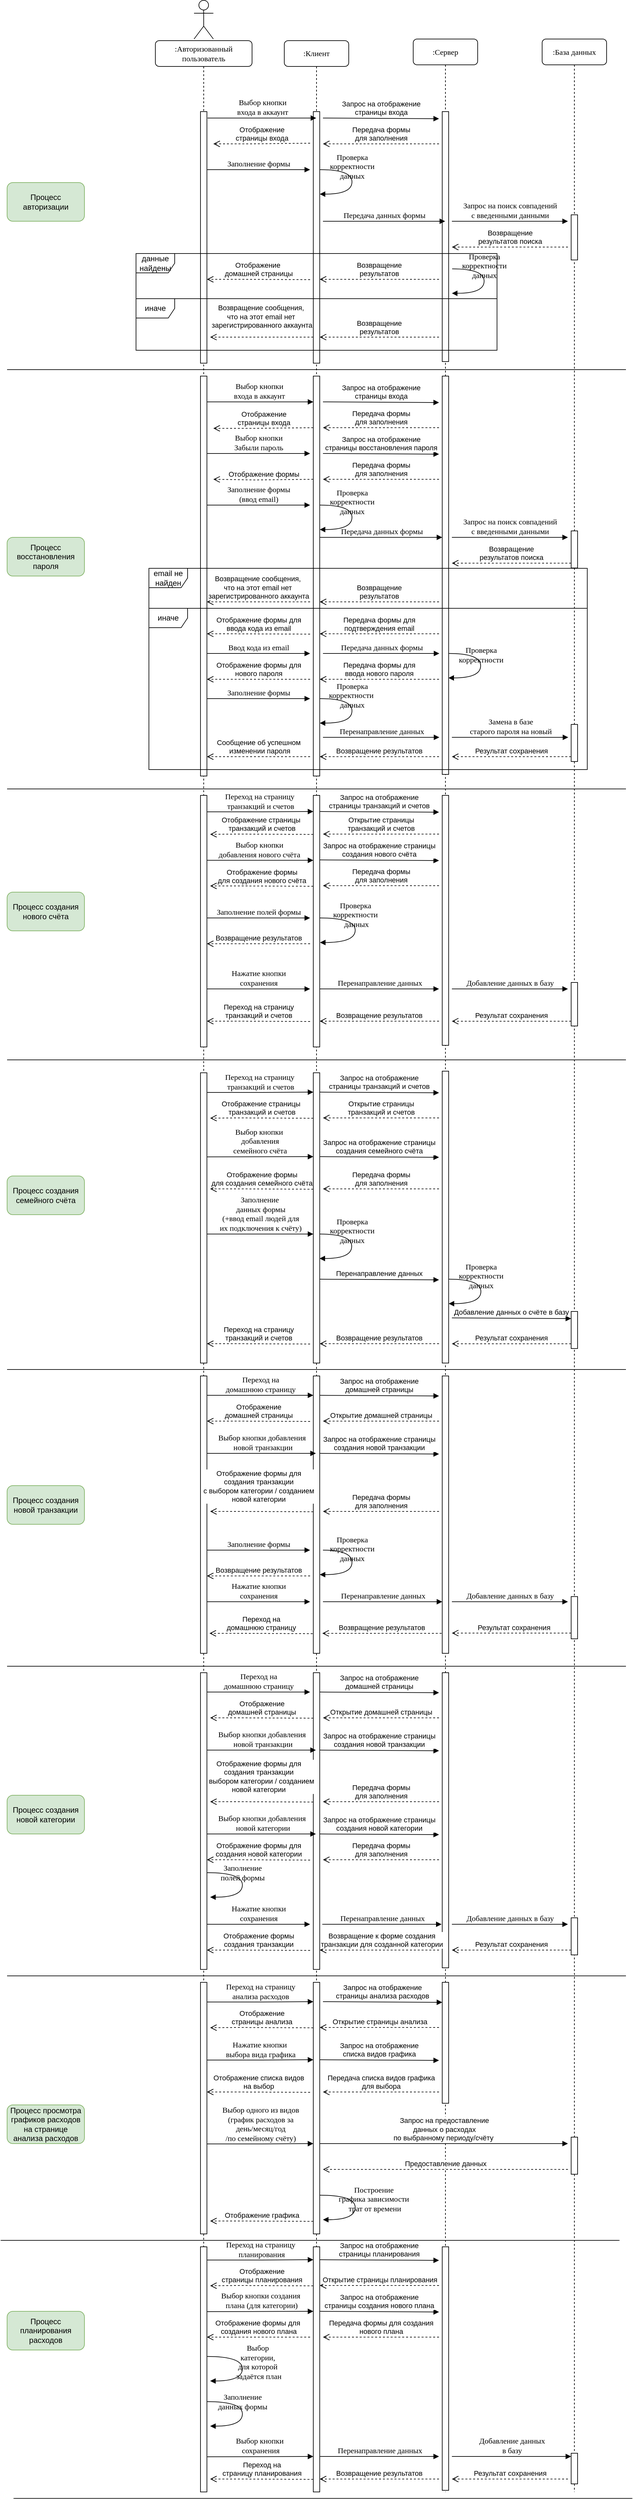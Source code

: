 <mxfile version="24.0.5" type="device">
  <diagram name="Page-1" id="13e1069c-82ec-6db2-03f1-153e76fe0fe0">
    <mxGraphModel dx="2047" dy="525" grid="1" gridSize="10" guides="1" tooltips="1" connect="1" arrows="1" fold="1" page="1" pageScale="1" pageWidth="1100" pageHeight="850" background="none" math="0" shadow="0">
      <root>
        <mxCell id="0" />
        <mxCell id="1" parent="0" />
        <mxCell id="7baba1c4bc27f4b0-14" value="dispatch" style="html=1;verticalAlign=bottom;endArrow=block;entryX=0;entryY=0;labelBackgroundColor=none;fontFamily=Verdana;fontSize=12;edgeStyle=elbowEdgeStyle;elbow=vertical;" parent="1" edge="1">
          <mxGeometry relative="1" as="geometry">
            <mxPoint x="295" y="200" as="sourcePoint" />
          </mxGeometry>
        </mxCell>
        <mxCell id="7oGzQQwhrVkhOCCTpUsd-3" value=":Клиент" style="shape=umlLifeline;perimeter=lifelinePerimeter;whiteSpace=wrap;html=1;container=1;collapsible=0;recursiveResize=0;outlineConnect=0;rounded=1;shadow=0;comic=0;labelBackgroundColor=none;strokeWidth=1;fontFamily=Verdana;fontSize=12;align=center;" parent="1" vertex="1">
          <mxGeometry x="310" y="80" width="100" height="3800" as="geometry" />
        </mxCell>
        <mxCell id="7oGzQQwhrVkhOCCTpUsd-4" value="" style="html=1;points=[];perimeter=orthogonalPerimeter;rounded=0;shadow=0;comic=0;labelBackgroundColor=none;strokeWidth=1;fontFamily=Verdana;fontSize=12;align=center;" parent="7oGzQQwhrVkhOCCTpUsd-3" vertex="1">
          <mxGeometry x="45" y="110" width="10" height="390" as="geometry" />
        </mxCell>
        <mxCell id="7oGzQQwhrVkhOCCTpUsd-5" value="Проверка&lt;br&gt;&amp;nbsp;корректности&amp;nbsp;&lt;br&gt;данных" style="html=1;verticalAlign=bottom;endArrow=block;labelBackgroundColor=none;fontFamily=Verdana;fontSize=12;elbow=vertical;edgeStyle=orthogonalEdgeStyle;curved=1;entryX=1;entryY=0.286;entryPerimeter=0;" parent="7oGzQQwhrVkhOCCTpUsd-3" edge="1">
          <mxGeometry relative="1" as="geometry">
            <mxPoint x="55.38" y="200" as="sourcePoint" />
            <mxPoint x="55.0" y="237.9" as="targetPoint" />
            <Array as="points">
              <mxPoint x="105.0" y="199.9" />
              <mxPoint x="105.0" y="237.9" />
            </Array>
          </mxGeometry>
        </mxCell>
        <mxCell id="7oGzQQwhrVkhOCCTpUsd-7" value="" style="endArrow=none;html=1;rounded=0;" parent="7oGzQQwhrVkhOCCTpUsd-3" edge="1">
          <mxGeometry width="50" height="50" relative="1" as="geometry">
            <mxPoint x="-430" y="510" as="sourcePoint" />
            <mxPoint x="530" y="510" as="targetPoint" />
          </mxGeometry>
        </mxCell>
        <mxCell id="7oGzQQwhrVkhOCCTpUsd-10" value="" style="html=1;points=[];perimeter=orthogonalPerimeter;rounded=0;shadow=0;comic=0;labelBackgroundColor=none;strokeWidth=1;fontFamily=Verdana;fontSize=12;align=center;" parent="7oGzQQwhrVkhOCCTpUsd-3" vertex="1">
          <mxGeometry x="45" y="1170" width="10" height="390" as="geometry" />
        </mxCell>
        <mxCell id="7oGzQQwhrVkhOCCTpUsd-58" value="" style="html=1;points=[];perimeter=orthogonalPerimeter;rounded=0;shadow=0;comic=0;labelBackgroundColor=none;strokeWidth=1;fontFamily=Verdana;fontSize=12;align=center;" parent="7oGzQQwhrVkhOCCTpUsd-3" vertex="1">
          <mxGeometry x="45" y="520" width="10" height="620" as="geometry" />
        </mxCell>
        <mxCell id="o5U00ARaUKJrAo0CxWUA-2" value="Выбор кнопки &lt;br&gt;входа в аккаунт" style="html=1;verticalAlign=bottom;endArrow=block;labelBackgroundColor=none;fontFamily=Verdana;fontSize=12;edgeStyle=elbowEdgeStyle;elbow=horizontal;" parent="7oGzQQwhrVkhOCCTpUsd-3" edge="1">
          <mxGeometry relative="1" as="geometry">
            <mxPoint x="-124" y="560" as="sourcePoint" />
            <mxPoint x="45" y="560" as="targetPoint" />
            <Array as="points">
              <mxPoint x="-25" y="560" />
            </Array>
          </mxGeometry>
        </mxCell>
        <mxCell id="o5U00ARaUKJrAo0CxWUA-6" value="Отображение &lt;br&gt;страницы входа" style="html=1;verticalAlign=bottom;endArrow=open;dashed=1;endSize=8;curved=0;rounded=0;" parent="7oGzQQwhrVkhOCCTpUsd-3" edge="1">
          <mxGeometry relative="1" as="geometry">
            <mxPoint x="45" y="600" as="sourcePoint" />
            <mxPoint x="-110" y="601" as="targetPoint" />
            <Array as="points">
              <mxPoint x="-45" y="601" />
            </Array>
          </mxGeometry>
        </mxCell>
        <mxCell id="o5U00ARaUKJrAo0CxWUA-9" value="Отображение формы" style="html=1;verticalAlign=bottom;endArrow=open;dashed=1;endSize=8;curved=0;rounded=0;" parent="7oGzQQwhrVkhOCCTpUsd-3" edge="1">
          <mxGeometry relative="1" as="geometry">
            <mxPoint x="45" y="680" as="sourcePoint" />
            <mxPoint x="-110" y="680" as="targetPoint" />
            <Array as="points">
              <mxPoint x="-45" y="681" />
            </Array>
          </mxGeometry>
        </mxCell>
        <mxCell id="o5U00ARaUKJrAo0CxWUA-18" value="Проверка&lt;br&gt;&amp;nbsp;корректности&amp;nbsp;&lt;br&gt;данных" style="html=1;verticalAlign=bottom;endArrow=block;labelBackgroundColor=none;fontFamily=Verdana;fontSize=12;elbow=vertical;edgeStyle=orthogonalEdgeStyle;curved=1;entryX=1;entryY=0.286;entryPerimeter=0;" parent="7oGzQQwhrVkhOCCTpUsd-3" edge="1">
          <mxGeometry relative="1" as="geometry">
            <mxPoint x="55.38" y="720" as="sourcePoint" />
            <mxPoint x="55.0" y="757.9" as="targetPoint" />
            <Array as="points">
              <mxPoint x="105.0" y="719.9" />
              <mxPoint x="105.0" y="757.9" />
            </Array>
          </mxGeometry>
        </mxCell>
        <mxCell id="o5U00ARaUKJrAo0CxWUA-42" value="Проверка&lt;div&gt;корректности&amp;nbsp;&lt;/div&gt;&lt;div&gt;данных&lt;/div&gt;" style="html=1;verticalAlign=bottom;endArrow=block;labelBackgroundColor=none;fontFamily=Verdana;fontSize=12;elbow=vertical;edgeStyle=orthogonalEdgeStyle;curved=1;entryX=1;entryY=0.286;entryPerimeter=0;rounded=0;" parent="7oGzQQwhrVkhOCCTpUsd-3" edge="1">
          <mxGeometry relative="1" as="geometry">
            <mxPoint x="55.38" y="1020" as="sourcePoint" />
            <mxPoint x="55.0" y="1057.9" as="targetPoint" />
            <Array as="points">
              <mxPoint x="105.0" y="1019.9" />
              <mxPoint x="105.0" y="1057.9" />
            </Array>
          </mxGeometry>
        </mxCell>
        <mxCell id="7oGzQQwhrVkhOCCTpUsd-67" value="" style="endArrow=none;html=1;rounded=0;" parent="7oGzQQwhrVkhOCCTpUsd-3" edge="1">
          <mxGeometry width="50" height="50" relative="1" as="geometry">
            <mxPoint x="-430" y="1160" as="sourcePoint" />
            <mxPoint x="530" y="1160" as="targetPoint" />
          </mxGeometry>
        </mxCell>
        <mxCell id="o5U00ARaUKJrAo0CxWUA-50" value="Выбор кнопки &lt;br&gt;добавления нового счёта" style="html=1;verticalAlign=bottom;endArrow=block;labelBackgroundColor=none;fontFamily=Verdana;fontSize=12;edgeStyle=elbowEdgeStyle;elbow=vertical;" parent="7oGzQQwhrVkhOCCTpUsd-3" edge="1">
          <mxGeometry relative="1" as="geometry">
            <mxPoint x="-124" y="1270.67" as="sourcePoint" />
            <mxPoint x="45" y="1270.67" as="targetPoint" />
            <Array as="points">
              <mxPoint x="-25" y="1270.67" />
            </Array>
          </mxGeometry>
        </mxCell>
        <mxCell id="o5U00ARaUKJrAo0CxWUA-51" value="Отображение формы&lt;br&gt;для создания нового счёта" style="html=1;verticalAlign=bottom;endArrow=open;dashed=1;endSize=8;curved=0;rounded=0;" parent="7oGzQQwhrVkhOCCTpUsd-3" edge="1">
          <mxGeometry x="0.005" relative="1" as="geometry">
            <mxPoint x="45" y="1310.88" as="sourcePoint" />
            <mxPoint x="-115" y="1310.38" as="targetPoint" />
            <Array as="points">
              <mxPoint x="-70" y="1310.38" />
            </Array>
            <mxPoint as="offset" />
          </mxGeometry>
        </mxCell>
        <mxCell id="o5U00ARaUKJrAo0CxWUA-70" value="" style="html=1;points=[[0,0,0,0,5],[0,1,0,0,-5],[1,0,0,0,5],[1,1,0,0,-5]];perimeter=orthogonalPerimeter;outlineConnect=0;targetShapes=umlLifeline;portConstraint=eastwest;newEdgeStyle={&quot;curved&quot;:0,&quot;rounded&quot;:0};" parent="7oGzQQwhrVkhOCCTpUsd-3" vertex="1">
          <mxGeometry x="45" y="1600" width="10" height="450" as="geometry" />
        </mxCell>
        <mxCell id="o5U00ARaUKJrAo0CxWUA-82" value="Проверка&lt;div&gt;корректности&lt;/div&gt;&lt;div&gt;данных&lt;/div&gt;" style="html=1;verticalAlign=bottom;endArrow=block;labelBackgroundColor=none;fontFamily=Verdana;fontSize=12;elbow=vertical;edgeStyle=orthogonalEdgeStyle;curved=1;entryX=1;entryY=0.286;entryPerimeter=0;rounded=0;" parent="7oGzQQwhrVkhOCCTpUsd-3" edge="1">
          <mxGeometry relative="1" as="geometry">
            <mxPoint x="55" y="1850" as="sourcePoint" />
            <mxPoint x="54.62" y="1887.9" as="targetPoint" />
            <Array as="points">
              <mxPoint x="104.62" y="1849.9" />
              <mxPoint x="104.62" y="1887.9" />
            </Array>
          </mxGeometry>
        </mxCell>
        <mxCell id="o5U00ARaUKJrAo0CxWUA-92" value="" style="html=1;points=[[0,0,0,0,5],[0,1,0,0,-5],[1,0,0,0,5],[1,1,0,0,-5]];perimeter=orthogonalPerimeter;outlineConnect=0;targetShapes=umlLifeline;portConstraint=eastwest;newEdgeStyle={&quot;curved&quot;:0,&quot;rounded&quot;:0};" parent="7oGzQQwhrVkhOCCTpUsd-3" vertex="1">
          <mxGeometry x="45" y="2070" width="10" height="430" as="geometry" />
        </mxCell>
        <mxCell id="o5U00ARaUKJrAo0CxWUA-122" value="" style="html=1;points=[[0,0,0,0,5],[0,1,0,0,-5],[1,0,0,0,5],[1,1,0,0,-5]];perimeter=orthogonalPerimeter;outlineConnect=0;targetShapes=umlLifeline;portConstraint=eastwest;newEdgeStyle={&quot;curved&quot;:0,&quot;rounded&quot;:0};" parent="7oGzQQwhrVkhOCCTpUsd-3" vertex="1">
          <mxGeometry x="45" y="2530" width="10" height="460" as="geometry" />
        </mxCell>
        <mxCell id="o5U00ARaUKJrAo0CxWUA-129" value="Выбор кнопки добавления&lt;br&gt;&amp;nbsp;новой транзакции" style="html=1;verticalAlign=bottom;endArrow=block;labelBackgroundColor=none;fontFamily=Verdana;fontSize=12;edgeStyle=elbowEdgeStyle;elbow=vertical;" parent="7oGzQQwhrVkhOCCTpUsd-3" edge="1">
          <mxGeometry relative="1" as="geometry">
            <mxPoint x="-120" y="2650" as="sourcePoint" />
            <mxPoint x="49" y="2650" as="targetPoint" />
            <Array as="points">
              <mxPoint x="-21" y="2650" />
            </Array>
          </mxGeometry>
        </mxCell>
        <mxCell id="o5U00ARaUKJrAo0CxWUA-130" value="Запрос на отображение страницы &lt;br&gt;создания новой транзакции" style="html=1;verticalAlign=bottom;endArrow=block;curved=0;rounded=0;" parent="7oGzQQwhrVkhOCCTpUsd-3" edge="1">
          <mxGeometry width="80" relative="1" as="geometry">
            <mxPoint x="55" y="2650" as="sourcePoint" />
            <mxPoint x="240" y="2651" as="targetPoint" />
          </mxGeometry>
        </mxCell>
        <mxCell id="o5U00ARaUKJrAo0CxWUA-132" value="Отображение формы для&lt;br&gt;создания транзакции&lt;br&gt;с выбором категории / созданием&lt;div&gt;новой категории&lt;/div&gt;" style="html=1;verticalAlign=bottom;endArrow=open;dashed=1;endSize=8;curved=0;rounded=0;" parent="7oGzQQwhrVkhOCCTpUsd-3" edge="1">
          <mxGeometry x="0.063" y="-10" relative="1" as="geometry">
            <mxPoint x="45" y="2730.5" as="sourcePoint" />
            <mxPoint x="-115" y="2730" as="targetPoint" />
            <Array as="points">
              <mxPoint x="-70" y="2730" />
            </Array>
            <mxPoint as="offset" />
          </mxGeometry>
        </mxCell>
        <mxCell id="o5U00ARaUKJrAo0CxWUA-138" value="Нажатие кнопки &lt;br&gt;сохранения" style="html=1;verticalAlign=bottom;endArrow=block;labelBackgroundColor=none;fontFamily=Verdana;fontSize=12;edgeStyle=elbowEdgeStyle;elbow=vertical;" parent="7oGzQQwhrVkhOCCTpUsd-3" edge="1">
          <mxGeometry relative="1" as="geometry">
            <mxPoint x="-120" y="2920" as="sourcePoint" />
            <mxPoint x="40" y="2920" as="targetPoint" />
            <Array as="points">
              <mxPoint x="-21" y="2920" />
            </Array>
          </mxGeometry>
        </mxCell>
        <mxCell id="o5U00ARaUKJrAo0CxWUA-139" value="Перенаправление данных" style="html=1;verticalAlign=bottom;endArrow=block;labelBackgroundColor=none;fontFamily=Verdana;fontSize=12;edgeStyle=elbowEdgeStyle;elbow=vertical;" parent="7oGzQQwhrVkhOCCTpUsd-3" edge="1">
          <mxGeometry relative="1" as="geometry">
            <mxPoint x="59" y="2920" as="sourcePoint" />
            <mxPoint x="244" y="2920" as="targetPoint" />
            <Array as="points">
              <mxPoint x="139" y="2920" />
            </Array>
          </mxGeometry>
        </mxCell>
        <mxCell id="o5U00ARaUKJrAo0CxWUA-145" value="" style="endArrow=none;html=1;rounded=0;" parent="7oGzQQwhrVkhOCCTpUsd-3" edge="1">
          <mxGeometry width="50" height="50" relative="1" as="geometry">
            <mxPoint x="-430" y="3000" as="sourcePoint" />
            <mxPoint x="530" y="3000" as="targetPoint" />
          </mxGeometry>
        </mxCell>
        <mxCell id="o5U00ARaUKJrAo0CxWUA-147" value="" style="html=1;points=[[0,0,0,0,5],[0,1,0,0,-5],[1,0,0,0,5],[1,1,0,0,-5]];perimeter=orthogonalPerimeter;outlineConnect=0;targetShapes=umlLifeline;portConstraint=eastwest;newEdgeStyle={&quot;curved&quot;:0,&quot;rounded&quot;:0};" parent="7oGzQQwhrVkhOCCTpUsd-3" vertex="1">
          <mxGeometry x="45" y="3010" width="10" height="390" as="geometry" />
        </mxCell>
        <mxCell id="o5U00ARaUKJrAo0CxWUA-156" value="Нажатие кнопки&amp;nbsp;&lt;div&gt;выбора вида графика&lt;/div&gt;" style="html=1;verticalAlign=bottom;endArrow=block;labelBackgroundColor=none;fontFamily=Verdana;fontSize=12;edgeStyle=elbowEdgeStyle;elbow=horizontal;" parent="7oGzQQwhrVkhOCCTpUsd-3" edge="1">
          <mxGeometry relative="1" as="geometry">
            <mxPoint x="-120" y="3130.5" as="sourcePoint" />
            <mxPoint x="45" y="3130" as="targetPoint" />
            <Array as="points">
              <mxPoint x="-25" y="3130" />
            </Array>
          </mxGeometry>
        </mxCell>
        <mxCell id="o5U00ARaUKJrAo0CxWUA-160" value="Отображение списка видов&lt;div&gt;на выбор&lt;/div&gt;" style="html=1;verticalAlign=bottom;endArrow=open;dashed=1;endSize=8;curved=0;rounded=0;" parent="7oGzQQwhrVkhOCCTpUsd-3" edge="1">
          <mxGeometry relative="1" as="geometry">
            <mxPoint x="40" y="3180.5" as="sourcePoint" />
            <mxPoint x="-120" y="3180" as="targetPoint" />
            <Array as="points">
              <mxPoint x="-75" y="3180" />
            </Array>
            <mxPoint as="offset" />
          </mxGeometry>
        </mxCell>
        <mxCell id="o5U00ARaUKJrAo0CxWUA-161" value="Выбор одного из видов&lt;div&gt;(график расходов за&lt;/div&gt;&lt;div&gt;день/месяц/год&lt;/div&gt;&lt;div&gt;/по семейному счёту)&lt;/div&gt;" style="html=1;verticalAlign=bottom;endArrow=block;labelBackgroundColor=none;fontFamily=Verdana;fontSize=12;edgeStyle=elbowEdgeStyle;elbow=horizontal;" parent="7oGzQQwhrVkhOCCTpUsd-3" edge="1">
          <mxGeometry relative="1" as="geometry">
            <mxPoint x="-120" y="3260.5" as="sourcePoint" />
            <mxPoint x="45" y="3260" as="targetPoint" />
            <Array as="points">
              <mxPoint x="-25" y="3260" />
            </Array>
          </mxGeometry>
        </mxCell>
        <mxCell id="o5U00ARaUKJrAo0CxWUA-166" value="Построение&amp;nbsp;&lt;div&gt;графика зависимости&amp;nbsp;&lt;/div&gt;&lt;div&gt;трат от времени&lt;/div&gt;" style="html=1;verticalAlign=bottom;endArrow=block;labelBackgroundColor=none;fontFamily=Verdana;fontSize=12;elbow=vertical;edgeStyle=orthogonalEdgeStyle;curved=1;entryX=1;entryY=0.286;entryPerimeter=0;exitX=1.038;exitY=0.345;exitPerimeter=0;rounded=0;" parent="7oGzQQwhrVkhOCCTpUsd-3" edge="1">
          <mxGeometry x="0.189" y="30" relative="1" as="geometry">
            <mxPoint x="55.0" y="3340" as="sourcePoint" />
            <mxPoint x="60.0" y="3378" as="targetPoint" />
            <Array as="points">
              <mxPoint x="110.0" y="3340" />
              <mxPoint x="110.0" y="3378" />
            </Array>
            <mxPoint as="offset" />
          </mxGeometry>
        </mxCell>
        <mxCell id="o5U00ARaUKJrAo0CxWUA-167" value="" style="endArrow=none;html=1;rounded=0;" parent="7oGzQQwhrVkhOCCTpUsd-3" edge="1">
          <mxGeometry width="50" height="50" relative="1" as="geometry">
            <mxPoint x="-440" y="3410" as="sourcePoint" />
            <mxPoint x="520" y="3410" as="targetPoint" />
          </mxGeometry>
        </mxCell>
        <mxCell id="o5U00ARaUKJrAo0CxWUA-170" value="" style="html=1;points=[[0,0,0,0,5],[0,1,0,0,-5],[1,0,0,0,5],[1,1,0,0,-5]];perimeter=orthogonalPerimeter;outlineConnect=0;targetShapes=umlLifeline;portConstraint=eastwest;newEdgeStyle={&quot;curved&quot;:0,&quot;rounded&quot;:0};" parent="7oGzQQwhrVkhOCCTpUsd-3" vertex="1">
          <mxGeometry x="45" y="3420" width="10" height="380" as="geometry" />
        </mxCell>
        <mxCell id="o5U00ARaUKJrAo0CxWUA-172" value="Переход на страницу&lt;br&gt;&amp;nbsp;планирования" style="html=1;verticalAlign=bottom;endArrow=block;labelBackgroundColor=none;fontFamily=Verdana;fontSize=12;edgeStyle=elbowEdgeStyle;elbow=horizontal;" parent="7oGzQQwhrVkhOCCTpUsd-3" edge="1">
          <mxGeometry relative="1" as="geometry">
            <mxPoint x="-120" y="3440.5" as="sourcePoint" />
            <mxPoint x="45" y="3440" as="targetPoint" />
            <Array as="points">
              <mxPoint x="-25" y="3440" />
            </Array>
          </mxGeometry>
        </mxCell>
        <mxCell id="o5U00ARaUKJrAo0CxWUA-176" value="Выбор кнопки&amp;nbsp;&lt;span style=&quot;background-color: initial;&quot;&gt;создания&lt;/span&gt;&lt;div&gt;&lt;span style=&quot;background-color: initial;&quot;&gt;&amp;nbsp;плана (для категории)&lt;/span&gt;&lt;/div&gt;" style="html=1;verticalAlign=bottom;endArrow=block;labelBackgroundColor=none;fontFamily=Verdana;fontSize=12;edgeStyle=elbowEdgeStyle;elbow=vertical;" parent="7oGzQQwhrVkhOCCTpUsd-3" edge="1">
          <mxGeometry relative="1" as="geometry">
            <mxPoint x="-120" y="3520.5" as="sourcePoint" />
            <mxPoint x="45" y="3520" as="targetPoint" />
            <Array as="points">
              <mxPoint x="-25" y="3520" />
            </Array>
          </mxGeometry>
        </mxCell>
        <mxCell id="o5U00ARaUKJrAo0CxWUA-188" value="Переход на &lt;br&gt;страницу планирования" style="html=1;verticalAlign=bottom;endArrow=open;dashed=1;endSize=8;curved=0;rounded=0;" parent="7oGzQQwhrVkhOCCTpUsd-3" edge="1">
          <mxGeometry x="0.005" relative="1" as="geometry">
            <mxPoint x="45" y="3780.5" as="sourcePoint" />
            <mxPoint x="-115" y="3780" as="targetPoint" />
            <Array as="points">
              <mxPoint x="-70" y="3780" />
            </Array>
            <mxPoint as="offset" />
          </mxGeometry>
        </mxCell>
        <mxCell id="o5U00ARaUKJrAo0CxWUA-189" value="" style="endArrow=none;html=1;rounded=0;" parent="7oGzQQwhrVkhOCCTpUsd-3" edge="1">
          <mxGeometry width="50" height="50" relative="1" as="geometry">
            <mxPoint x="-420" y="3810" as="sourcePoint" />
            <mxPoint x="540" y="3810" as="targetPoint" />
          </mxGeometry>
        </mxCell>
        <mxCell id="ggmF6aR8UfMVz6tL0OW5-6" value="Переход на страницу&amp;nbsp;&lt;div&gt;транзакций и счетов&lt;/div&gt;" style="html=1;verticalAlign=bottom;endArrow=block;labelBackgroundColor=none;fontFamily=Verdana;fontSize=12;edgeStyle=elbowEdgeStyle;elbow=horizontal;" edge="1" parent="7oGzQQwhrVkhOCCTpUsd-3">
          <mxGeometry relative="1" as="geometry">
            <mxPoint x="-120" y="1195.5" as="sourcePoint" />
            <mxPoint x="45" y="1195" as="targetPoint" />
            <Array as="points">
              <mxPoint x="-25" y="1195" />
            </Array>
          </mxGeometry>
        </mxCell>
        <mxCell id="ggmF6aR8UfMVz6tL0OW5-7" value="Запрос на отображение &lt;br&gt;страницы транзакций и счетов" style="html=1;verticalAlign=bottom;endArrow=block;curved=0;rounded=0;" edge="1" parent="7oGzQQwhrVkhOCCTpUsd-3">
          <mxGeometry width="80" relative="1" as="geometry">
            <mxPoint x="55" y="1195" as="sourcePoint" />
            <mxPoint x="240" y="1196" as="targetPoint" />
          </mxGeometry>
        </mxCell>
        <mxCell id="ggmF6aR8UfMVz6tL0OW5-8" value="Отображение страницы&amp;nbsp;&lt;div&gt;транзакций и счетов&lt;/div&gt;" style="html=1;verticalAlign=bottom;endArrow=open;dashed=1;endSize=8;curved=0;rounded=0;" edge="1" parent="7oGzQQwhrVkhOCCTpUsd-3">
          <mxGeometry x="0.005" relative="1" as="geometry">
            <mxPoint x="45" y="1230.5" as="sourcePoint" />
            <mxPoint x="-115" y="1230.33" as="targetPoint" />
            <Array as="points">
              <mxPoint x="-70" y="1230" />
            </Array>
            <mxPoint as="offset" />
          </mxGeometry>
        </mxCell>
        <mxCell id="o5U00ARaUKJrAo0CxWUA-65" value="Проверка &lt;br&gt;корректности&lt;br&gt;&amp;nbsp;данных" style="html=1;verticalAlign=bottom;endArrow=block;labelBackgroundColor=none;fontFamily=Verdana;fontSize=12;elbow=vertical;edgeStyle=orthogonalEdgeStyle;curved=1;exitX=1.038;exitY=0.345;exitPerimeter=0;" parent="7oGzQQwhrVkhOCCTpUsd-3" edge="1">
          <mxGeometry relative="1" as="geometry">
            <mxPoint x="55.0" y="1360" as="sourcePoint" />
            <mxPoint x="55.38" y="1398.1" as="targetPoint" />
            <Array as="points">
              <mxPoint x="110.0" y="1360" />
              <mxPoint x="110.0" y="1398" />
            </Array>
          </mxGeometry>
        </mxCell>
        <mxCell id="ggmF6aR8UfMVz6tL0OW5-13" value="Переход на страницу&amp;nbsp;&lt;div&gt;транзакций и счетов&lt;/div&gt;" style="html=1;verticalAlign=bottom;endArrow=block;labelBackgroundColor=none;fontFamily=Verdana;fontSize=12;edgeStyle=elbowEdgeStyle;elbow=horizontal;" edge="1" parent="7oGzQQwhrVkhOCCTpUsd-3">
          <mxGeometry relative="1" as="geometry">
            <mxPoint x="-120" y="1630.5" as="sourcePoint" />
            <mxPoint x="45" y="1630" as="targetPoint" />
            <Array as="points">
              <mxPoint x="-25" y="1630" />
            </Array>
          </mxGeometry>
        </mxCell>
        <mxCell id="ggmF6aR8UfMVz6tL0OW5-14" value="Запрос на отображение &lt;br&gt;страницы транзакций и счетов" style="html=1;verticalAlign=bottom;endArrow=block;curved=0;rounded=0;" edge="1" parent="7oGzQQwhrVkhOCCTpUsd-3">
          <mxGeometry width="80" relative="1" as="geometry">
            <mxPoint x="55" y="1630" as="sourcePoint" />
            <mxPoint x="240" y="1631" as="targetPoint" />
          </mxGeometry>
        </mxCell>
        <mxCell id="ggmF6aR8UfMVz6tL0OW5-15" value="Отображение страницы&amp;nbsp;&lt;div&gt;транзакций и счетов&lt;/div&gt;" style="html=1;verticalAlign=bottom;endArrow=open;dashed=1;endSize=8;curved=0;rounded=0;" edge="1" parent="7oGzQQwhrVkhOCCTpUsd-3">
          <mxGeometry x="0.005" relative="1" as="geometry">
            <mxPoint x="45" y="1670.5" as="sourcePoint" />
            <mxPoint x="-115" y="1670.33" as="targetPoint" />
            <Array as="points">
              <mxPoint x="-70" y="1670" />
            </Array>
            <mxPoint as="offset" />
          </mxGeometry>
        </mxCell>
        <mxCell id="ggmF6aR8UfMVz6tL0OW5-2" value="Отображение &lt;br&gt;домашней страницы" style="html=1;verticalAlign=bottom;endArrow=open;dashed=1;endSize=8;curved=0;rounded=0;" edge="1" parent="7oGzQQwhrVkhOCCTpUsd-3">
          <mxGeometry x="0.005" relative="1" as="geometry">
            <mxPoint x="45" y="2600.5" as="sourcePoint" />
            <mxPoint x="-115" y="2600" as="targetPoint" />
            <Array as="points">
              <mxPoint x="-70" y="2600" />
            </Array>
            <mxPoint as="offset" />
          </mxGeometry>
        </mxCell>
        <mxCell id="7oGzQQwhrVkhOCCTpUsd-16" value=":Сервер" style="shape=umlLifeline;perimeter=lifelinePerimeter;whiteSpace=wrap;html=1;container=1;collapsible=0;recursiveResize=0;outlineConnect=0;rounded=1;shadow=0;comic=0;labelBackgroundColor=none;strokeWidth=1;fontFamily=Verdana;fontSize=12;align=center;" parent="1" vertex="1">
          <mxGeometry x="510" y="77.5" width="100" height="3802.5" as="geometry" />
        </mxCell>
        <mxCell id="7oGzQQwhrVkhOCCTpUsd-17" value="" style="html=1;points=[];perimeter=orthogonalPerimeter;rounded=0;shadow=0;comic=0;labelBackgroundColor=none;strokeWidth=1;fontFamily=Verdana;fontSize=12;align=center;" parent="7oGzQQwhrVkhOCCTpUsd-16" vertex="1">
          <mxGeometry x="45" y="112.5" width="10" height="387.5" as="geometry" />
        </mxCell>
        <mxCell id="7oGzQQwhrVkhOCCTpUsd-18" value="" style="html=1;points=[];perimeter=orthogonalPerimeter;rounded=0;shadow=0;comic=0;labelBackgroundColor=none;strokeWidth=1;fontFamily=Verdana;fontSize=12;align=center;" parent="7oGzQQwhrVkhOCCTpUsd-16" vertex="1">
          <mxGeometry x="45" y="522.5" width="10" height="617.5" as="geometry" />
        </mxCell>
        <mxCell id="7oGzQQwhrVkhOCCTpUsd-20" value="" style="html=1;points=[];perimeter=orthogonalPerimeter;rounded=0;shadow=0;comic=0;labelBackgroundColor=none;strokeWidth=1;fontFamily=Verdana;fontSize=12;align=center;" parent="7oGzQQwhrVkhOCCTpUsd-16" vertex="1">
          <mxGeometry x="45" y="1172.5" width="10" height="387.5" as="geometry" />
        </mxCell>
        <mxCell id="o5U00ARaUKJrAo0CxWUA-5" value="Передача формы&lt;br&gt;для заполнения" style="html=1;verticalAlign=bottom;endArrow=open;dashed=1;endSize=8;curved=0;rounded=0;" parent="7oGzQQwhrVkhOCCTpUsd-16" edge="1">
          <mxGeometry relative="1" as="geometry">
            <mxPoint x="40" y="602.5" as="sourcePoint" />
            <mxPoint x="-140" y="602.5" as="targetPoint" />
            <Array as="points">
              <mxPoint x="-100" y="602.5" />
            </Array>
          </mxGeometry>
        </mxCell>
        <mxCell id="o5U00ARaUKJrAo0CxWUA-19" value="Передача данных формы" style="html=1;verticalAlign=bottom;endArrow=block;labelBackgroundColor=none;fontFamily=Verdana;fontSize=12;edgeStyle=elbowEdgeStyle;elbow=horizontal;" parent="7oGzQQwhrVkhOCCTpUsd-16" edge="1">
          <mxGeometry relative="1" as="geometry">
            <mxPoint x="-144.5" y="772.5" as="sourcePoint" />
            <mxPoint x="45" y="772.5" as="targetPoint" />
            <Array as="points">
              <mxPoint x="-64.5" y="772.5" />
            </Array>
          </mxGeometry>
        </mxCell>
        <mxCell id="o5U00ARaUKJrAo0CxWUA-71" value="" style="html=1;points=[[0,0,0,0,5],[0,1,0,0,-5],[1,0,0,0,5],[1,1,0,0,-5]];perimeter=orthogonalPerimeter;outlineConnect=0;targetShapes=umlLifeline;portConstraint=eastwest;newEdgeStyle={&quot;curved&quot;:0,&quot;rounded&quot;:0};" parent="7oGzQQwhrVkhOCCTpUsd-16" vertex="1">
          <mxGeometry x="45" y="1600" width="10" height="452.5" as="geometry" />
        </mxCell>
        <mxCell id="o5U00ARaUKJrAo0CxWUA-77" value="Передача формы&lt;br&gt;для заполнения" style="html=1;verticalAlign=bottom;endArrow=open;dashed=1;endSize=8;curved=0;rounded=0;" parent="7oGzQQwhrVkhOCCTpUsd-16" edge="1">
          <mxGeometry relative="1" as="geometry">
            <mxPoint x="40" y="1782.5" as="sourcePoint" />
            <mxPoint x="-140" y="1782.5" as="targetPoint" />
            <Array as="points">
              <mxPoint x="-100" y="1782.5" />
            </Array>
          </mxGeometry>
        </mxCell>
        <mxCell id="o5U00ARaUKJrAo0CxWUA-83" value="Перенаправление данных" style="html=1;verticalAlign=bottom;endArrow=block;curved=0;rounded=0;" parent="7oGzQQwhrVkhOCCTpUsd-16" edge="1">
          <mxGeometry width="80" relative="1" as="geometry">
            <mxPoint x="-145" y="1922.5" as="sourcePoint" />
            <mxPoint x="40" y="1923.5" as="targetPoint" />
          </mxGeometry>
        </mxCell>
        <mxCell id="o5U00ARaUKJrAo0CxWUA-84" value="Проверка&lt;div&gt;корректности&lt;/div&gt;&lt;div&gt;данных&lt;/div&gt;" style="html=1;verticalAlign=bottom;endArrow=block;labelBackgroundColor=none;fontFamily=Verdana;fontSize=12;elbow=vertical;edgeStyle=orthogonalEdgeStyle;curved=1;entryX=1;entryY=0.286;entryPerimeter=0;rounded=0;" parent="7oGzQQwhrVkhOCCTpUsd-16" edge="1">
          <mxGeometry relative="1" as="geometry">
            <mxPoint x="55.38" y="1922.5" as="sourcePoint" />
            <mxPoint x="55.0" y="1960.4" as="targetPoint" />
            <Array as="points">
              <mxPoint x="105.0" y="1922.4" />
              <mxPoint x="105.0" y="1960.4" />
            </Array>
          </mxGeometry>
        </mxCell>
        <mxCell id="o5U00ARaUKJrAo0CxWUA-86" value="Возвращение результатов" style="html=1;verticalAlign=bottom;endArrow=open;dashed=1;endSize=8;curved=0;rounded=0;" parent="7oGzQQwhrVkhOCCTpUsd-16" edge="1">
          <mxGeometry x="0.005" relative="1" as="geometry">
            <mxPoint x="40" y="2022.5" as="sourcePoint" />
            <mxPoint x="-145" y="2022.5" as="targetPoint" />
            <Array as="points">
              <mxPoint x="-100" y="2022.5" />
            </Array>
            <mxPoint as="offset" />
          </mxGeometry>
        </mxCell>
        <mxCell id="o5U00ARaUKJrAo0CxWUA-87" value="Переход на&amp;nbsp;страницу&lt;div&gt;транзакций и счетов&lt;/div&gt;" style="html=1;verticalAlign=bottom;endArrow=open;dashed=1;endSize=8;curved=0;rounded=0;" parent="7oGzQQwhrVkhOCCTpUsd-16" edge="1">
          <mxGeometry x="0.005" relative="1" as="geometry">
            <mxPoint x="-160" y="2023" as="sourcePoint" />
            <mxPoint x="-320" y="2022.5" as="targetPoint" />
            <Array as="points">
              <mxPoint x="-275" y="2022.5" />
            </Array>
            <mxPoint as="offset" />
          </mxGeometry>
        </mxCell>
        <mxCell id="o5U00ARaUKJrAo0CxWUA-88" value="Результат сохранения" style="html=1;verticalAlign=bottom;endArrow=open;dashed=1;endSize=8;curved=0;rounded=0;" parent="7oGzQQwhrVkhOCCTpUsd-16" edge="1">
          <mxGeometry x="0.005" relative="1" as="geometry">
            <mxPoint x="245" y="2022.6" as="sourcePoint" />
            <mxPoint x="60" y="2022.6" as="targetPoint" />
            <Array as="points">
              <mxPoint x="105" y="2022.6" />
            </Array>
            <mxPoint as="offset" />
          </mxGeometry>
        </mxCell>
        <mxCell id="o5U00ARaUKJrAo0CxWUA-93" value="" style="html=1;points=[[0,0,0,0,5],[0,1,0,0,-5],[1,0,0,0,5],[1,1,0,0,-5]];perimeter=orthogonalPerimeter;outlineConnect=0;targetShapes=umlLifeline;portConstraint=eastwest;newEdgeStyle={&quot;curved&quot;:0,&quot;rounded&quot;:0};" parent="7oGzQQwhrVkhOCCTpUsd-16" vertex="1">
          <mxGeometry x="45" y="2072.5" width="10" height="430" as="geometry" />
        </mxCell>
        <mxCell id="o5U00ARaUKJrAo0CxWUA-116" value="Возвращение результатов" style="html=1;verticalAlign=bottom;endArrow=open;dashed=1;endSize=8;curved=0;rounded=0;" parent="7oGzQQwhrVkhOCCTpUsd-16" edge="1">
          <mxGeometry x="0.005" relative="1" as="geometry">
            <mxPoint x="44" y="2471.5" as="sourcePoint" />
            <mxPoint x="-141" y="2471.5" as="targetPoint" />
            <Array as="points">
              <mxPoint x="-96" y="2471.5" />
            </Array>
            <mxPoint as="offset" />
          </mxGeometry>
        </mxCell>
        <mxCell id="o5U00ARaUKJrAo0CxWUA-117" value="Переход на&lt;br&gt;домашнюю страницу" style="html=1;verticalAlign=bottom;endArrow=open;dashed=1;endSize=8;curved=0;rounded=0;" parent="7oGzQQwhrVkhOCCTpUsd-16" edge="1">
          <mxGeometry x="0.005" relative="1" as="geometry">
            <mxPoint x="-156" y="2472" as="sourcePoint" />
            <mxPoint x="-316" y="2471.5" as="targetPoint" />
            <Array as="points">
              <mxPoint x="-271" y="2471.5" />
            </Array>
            <mxPoint as="offset" />
          </mxGeometry>
        </mxCell>
        <mxCell id="o5U00ARaUKJrAo0CxWUA-123" value="" style="html=1;points=[[0,0,0,0,5],[0,1,0,0,-5],[1,0,0,0,5],[1,1,0,0,-5]];perimeter=orthogonalPerimeter;outlineConnect=0;targetShapes=umlLifeline;portConstraint=eastwest;newEdgeStyle={&quot;curved&quot;:0,&quot;rounded&quot;:0};" parent="7oGzQQwhrVkhOCCTpUsd-16" vertex="1">
          <mxGeometry x="45" y="2532.5" width="10" height="457.5" as="geometry" />
        </mxCell>
        <mxCell id="o5U00ARaUKJrAo0CxWUA-131" value="Передача формы&lt;br&gt;для заполнения" style="html=1;verticalAlign=bottom;endArrow=open;dashed=1;endSize=8;curved=0;rounded=0;" parent="7oGzQQwhrVkhOCCTpUsd-16" edge="1">
          <mxGeometry relative="1" as="geometry">
            <mxPoint x="40" y="2732.5" as="sourcePoint" />
            <mxPoint x="-140" y="2732.5" as="targetPoint" />
            <Array as="points">
              <mxPoint x="-100" y="2732.5" />
            </Array>
          </mxGeometry>
        </mxCell>
        <mxCell id="o5U00ARaUKJrAo0CxWUA-142" value="Результат сохранения" style="html=1;verticalAlign=bottom;endArrow=open;dashed=1;endSize=8;curved=0;rounded=0;" parent="7oGzQQwhrVkhOCCTpUsd-16" edge="1">
          <mxGeometry x="0.005" relative="1" as="geometry">
            <mxPoint x="245" y="2962.5" as="sourcePoint" />
            <mxPoint x="60" y="2962.5" as="targetPoint" />
            <Array as="points">
              <mxPoint x="105" y="2962.5" />
            </Array>
            <mxPoint as="offset" />
          </mxGeometry>
        </mxCell>
        <mxCell id="o5U00ARaUKJrAo0CxWUA-143" value="Возвращение к форме создания&lt;div&gt;транзакции для созданной категории&lt;/div&gt;" style="html=1;verticalAlign=bottom;endArrow=open;dashed=1;endSize=8;curved=0;rounded=0;" parent="7oGzQQwhrVkhOCCTpUsd-16" edge="1">
          <mxGeometry x="-0.027" relative="1" as="geometry">
            <mxPoint x="40" y="2962.5" as="sourcePoint" />
            <mxPoint x="-145" y="2962.5" as="targetPoint" />
            <Array as="points">
              <mxPoint x="-100" y="2962.5" />
            </Array>
            <mxPoint x="1" as="offset" />
          </mxGeometry>
        </mxCell>
        <mxCell id="o5U00ARaUKJrAo0CxWUA-144" value="Отображение формы&lt;div&gt;создания транзакции&lt;/div&gt;" style="html=1;verticalAlign=bottom;endArrow=open;dashed=1;endSize=8;curved=0;rounded=0;" parent="7oGzQQwhrVkhOCCTpUsd-16" edge="1">
          <mxGeometry x="0.005" relative="1" as="geometry">
            <mxPoint x="-160" y="2963" as="sourcePoint" />
            <mxPoint x="-320" y="2962.5" as="targetPoint" />
            <Array as="points">
              <mxPoint x="-275" y="2962.5" />
            </Array>
            <mxPoint as="offset" />
          </mxGeometry>
        </mxCell>
        <mxCell id="o5U00ARaUKJrAo0CxWUA-148" value="" style="html=1;points=[[0,0,0,0,5],[0,1,0,0,-5],[1,0,0,0,5],[1,1,0,0,-5]];perimeter=orthogonalPerimeter;outlineConnect=0;targetShapes=umlLifeline;portConstraint=eastwest;newEdgeStyle={&quot;curved&quot;:0,&quot;rounded&quot;:0};" parent="7oGzQQwhrVkhOCCTpUsd-16" vertex="1">
          <mxGeometry x="45" y="3012.5" width="10" height="187.5" as="geometry" />
        </mxCell>
        <mxCell id="o5U00ARaUKJrAo0CxWUA-151" value="Запрос на отображение &lt;br&gt;страницы анализа расходов" style="html=1;verticalAlign=bottom;endArrow=block;curved=0;rounded=0;" parent="7oGzQQwhrVkhOCCTpUsd-16" edge="1">
          <mxGeometry width="80" relative="1" as="geometry">
            <mxPoint x="-140" y="3042.5" as="sourcePoint" />
            <mxPoint x="45" y="3043.5" as="targetPoint" />
          </mxGeometry>
        </mxCell>
        <mxCell id="o5U00ARaUKJrAo0CxWUA-171" value="" style="html=1;points=[[0,0,0,0,5],[0,1,0,0,-5],[1,0,0,0,5],[1,1,0,0,-5]];perimeter=orthogonalPerimeter;outlineConnect=0;targetShapes=umlLifeline;portConstraint=eastwest;newEdgeStyle={&quot;curved&quot;:0,&quot;rounded&quot;:0};" parent="7oGzQQwhrVkhOCCTpUsd-16" vertex="1">
          <mxGeometry x="45" y="3422.5" width="10" height="377.5" as="geometry" />
        </mxCell>
        <mxCell id="7oGzQQwhrVkhOCCTpUsd-23" value=":База данных" style="shape=umlLifeline;perimeter=lifelinePerimeter;whiteSpace=wrap;html=1;container=1;collapsible=0;recursiveResize=0;outlineConnect=0;rounded=1;shadow=0;comic=0;labelBackgroundColor=none;strokeWidth=1;fontFamily=Verdana;fontSize=12;align=center;" parent="1" vertex="1">
          <mxGeometry x="710" y="77.5" width="100" height="3802.5" as="geometry" />
        </mxCell>
        <mxCell id="7oGzQQwhrVkhOCCTpUsd-24" value="" style="html=1;points=[];perimeter=orthogonalPerimeter;rounded=0;shadow=0;comic=0;labelBackgroundColor=none;strokeWidth=1;fontFamily=Verdana;fontSize=12;align=center;" parent="7oGzQQwhrVkhOCCTpUsd-23" vertex="1">
          <mxGeometry x="45" y="272.5" width="10" height="70" as="geometry" />
        </mxCell>
        <mxCell id="7oGzQQwhrVkhOCCTpUsd-26" value="" style="html=1;points=[];perimeter=orthogonalPerimeter;rounded=0;shadow=0;comic=0;labelBackgroundColor=none;strokeWidth=1;fontFamily=Verdana;fontSize=12;align=center;" parent="7oGzQQwhrVkhOCCTpUsd-23" vertex="1">
          <mxGeometry x="45" y="1062.5" width="10" height="57.5" as="geometry" />
        </mxCell>
        <mxCell id="7oGzQQwhrVkhOCCTpUsd-27" value="" style="html=1;points=[];perimeter=orthogonalPerimeter;rounded=0;shadow=0;comic=0;labelBackgroundColor=none;strokeWidth=1;fontFamily=Verdana;fontSize=12;align=center;" parent="7oGzQQwhrVkhOCCTpUsd-23" vertex="1">
          <mxGeometry x="45" y="1462.5" width="10" height="67.5" as="geometry" />
        </mxCell>
        <mxCell id="o5U00ARaUKJrAo0CxWUA-22" value="" style="html=1;points=[];perimeter=orthogonalPerimeter;rounded=0;shadow=0;comic=0;labelBackgroundColor=none;strokeWidth=1;fontFamily=Verdana;fontSize=12;align=center;" parent="7oGzQQwhrVkhOCCTpUsd-23" vertex="1">
          <mxGeometry x="45" y="762.5" width="10" height="57.5" as="geometry" />
        </mxCell>
        <mxCell id="o5U00ARaUKJrAo0CxWUA-27" value="Возвращение&lt;br&gt;результатов поиска" style="html=1;verticalAlign=bottom;endArrow=open;dashed=1;endSize=8;curved=0;rounded=0;" parent="7oGzQQwhrVkhOCCTpUsd-23" edge="1">
          <mxGeometry x="0.005" relative="1" as="geometry">
            <mxPoint x="45" y="812.5" as="sourcePoint" />
            <mxPoint x="-140" y="812.5" as="targetPoint" />
            <Array as="points">
              <mxPoint x="-95" y="812.5" />
            </Array>
            <mxPoint as="offset" />
          </mxGeometry>
        </mxCell>
        <mxCell id="o5U00ARaUKJrAo0CxWUA-89" value="" style="html=1;points=[];perimeter=orthogonalPerimeter;rounded=0;shadow=0;comic=0;labelBackgroundColor=none;strokeWidth=1;fontFamily=Verdana;fontSize=12;align=center;" parent="7oGzQQwhrVkhOCCTpUsd-23" vertex="1">
          <mxGeometry x="45" y="1972.5" width="10" height="57.5" as="geometry" />
        </mxCell>
        <mxCell id="o5U00ARaUKJrAo0CxWUA-118" value="" style="html=1;points=[];perimeter=orthogonalPerimeter;rounded=0;shadow=0;comic=0;labelBackgroundColor=none;strokeWidth=1;fontFamily=Verdana;fontSize=12;align=center;" parent="7oGzQQwhrVkhOCCTpUsd-23" vertex="1">
          <mxGeometry x="45" y="2414.5" width="10" height="65.5" as="geometry" />
        </mxCell>
        <mxCell id="o5U00ARaUKJrAo0CxWUA-141" value="" style="html=1;points=[];perimeter=orthogonalPerimeter;rounded=0;shadow=0;comic=0;labelBackgroundColor=none;strokeWidth=1;fontFamily=Verdana;fontSize=12;align=center;" parent="7oGzQQwhrVkhOCCTpUsd-23" vertex="1">
          <mxGeometry x="45" y="2912.5" width="10" height="57.5" as="geometry" />
        </mxCell>
        <mxCell id="o5U00ARaUKJrAo0CxWUA-163" value="" style="html=1;points=[];perimeter=orthogonalPerimeter;rounded=0;shadow=0;comic=0;labelBackgroundColor=none;strokeWidth=1;fontFamily=Verdana;fontSize=12;align=center;" parent="7oGzQQwhrVkhOCCTpUsd-23" vertex="1">
          <mxGeometry x="45" y="3252.5" width="10" height="57.5" as="geometry" />
        </mxCell>
        <mxCell id="o5U00ARaUKJrAo0CxWUA-185" value="" style="html=1;points=[];perimeter=orthogonalPerimeter;rounded=0;shadow=0;comic=0;labelBackgroundColor=none;strokeWidth=1;fontFamily=Verdana;fontSize=12;align=center;" parent="7oGzQQwhrVkhOCCTpUsd-23" vertex="1">
          <mxGeometry x="45" y="3742.5" width="10" height="47.5" as="geometry" />
        </mxCell>
        <mxCell id="o5U00ARaUKJrAo0CxWUA-115" value="Результат сохранения" style="html=1;verticalAlign=bottom;endArrow=open;dashed=1;endSize=8;curved=0;rounded=0;" parent="7oGzQQwhrVkhOCCTpUsd-23" edge="1">
          <mxGeometry x="-0.038" relative="1" as="geometry">
            <mxPoint x="45" y="2471.09" as="sourcePoint" />
            <mxPoint x="-140" y="2471.09" as="targetPoint" />
            <Array as="points">
              <mxPoint x="-95" y="2471.09" />
            </Array>
            <mxPoint as="offset" />
          </mxGeometry>
        </mxCell>
        <mxCell id="7oGzQQwhrVkhOCCTpUsd-28" value=":Авторизованный&lt;br&gt;пользователь" style="shape=umlLifeline;perimeter=lifelinePerimeter;whiteSpace=wrap;html=1;container=1;collapsible=0;recursiveResize=0;outlineConnect=0;rounded=1;shadow=0;comic=0;labelBackgroundColor=none;strokeWidth=1;fontFamily=Verdana;fontSize=12;align=center;" parent="1" vertex="1">
          <mxGeometry x="110" y="80" width="150" height="3800" as="geometry" />
        </mxCell>
        <mxCell id="7oGzQQwhrVkhOCCTpUsd-29" value="" style="html=1;points=[];perimeter=orthogonalPerimeter;rounded=0;shadow=0;comic=0;labelBackgroundColor=none;strokeWidth=1;fontFamily=Verdana;fontSize=12;align=center;" parent="7oGzQQwhrVkhOCCTpUsd-28" vertex="1">
          <mxGeometry x="70" y="110" width="10" height="390" as="geometry" />
        </mxCell>
        <mxCell id="7oGzQQwhrVkhOCCTpUsd-30" value="" style="html=1;points=[];perimeter=orthogonalPerimeter;rounded=0;shadow=0;comic=0;labelBackgroundColor=none;strokeWidth=1;fontFamily=Verdana;fontSize=12;align=center;" parent="7oGzQQwhrVkhOCCTpUsd-28" vertex="1">
          <mxGeometry x="70" y="520" width="10" height="620" as="geometry" />
        </mxCell>
        <mxCell id="7oGzQQwhrVkhOCCTpUsd-32" value="" style="html=1;points=[];perimeter=orthogonalPerimeter;rounded=0;shadow=0;comic=0;labelBackgroundColor=none;strokeWidth=1;fontFamily=Verdana;fontSize=12;align=center;" parent="7oGzQQwhrVkhOCCTpUsd-28" vertex="1">
          <mxGeometry x="70" y="1170" width="10" height="390" as="geometry" />
        </mxCell>
        <mxCell id="o5U00ARaUKJrAo0CxWUA-17" value="Заполнение формы&lt;div&gt;(ввод email)&lt;/div&gt;" style="html=1;verticalAlign=bottom;endArrow=block;labelBackgroundColor=none;fontFamily=Verdana;fontSize=12;edgeStyle=elbowEdgeStyle;elbow=vertical;" parent="7oGzQQwhrVkhOCCTpUsd-28" edge="1">
          <mxGeometry relative="1" as="geometry">
            <mxPoint x="80" y="720" as="sourcePoint" />
            <mxPoint x="240" y="720" as="targetPoint" />
            <Array as="points">
              <mxPoint x="160" y="720" />
            </Array>
          </mxGeometry>
        </mxCell>
        <mxCell id="o5U00ARaUKJrAo0CxWUA-69" value="" style="html=1;points=[[0,0,0,0,5],[0,1,0,0,-5],[1,0,0,0,5],[1,1,0,0,-5]];perimeter=orthogonalPerimeter;outlineConnect=0;targetShapes=umlLifeline;portConstraint=eastwest;newEdgeStyle={&quot;curved&quot;:0,&quot;rounded&quot;:0};" parent="7oGzQQwhrVkhOCCTpUsd-28" vertex="1">
          <mxGeometry x="70" y="1600" width="10" height="450" as="geometry" />
        </mxCell>
        <mxCell id="o5U00ARaUKJrAo0CxWUA-91" value="" style="html=1;points=[[0,0,0,0,5],[0,1,0,0,-5],[1,0,0,0,5],[1,1,0,0,-5]];perimeter=orthogonalPerimeter;outlineConnect=0;targetShapes=umlLifeline;portConstraint=eastwest;newEdgeStyle={&quot;curved&quot;:0,&quot;rounded&quot;:0};" parent="7oGzQQwhrVkhOCCTpUsd-28" vertex="1">
          <mxGeometry x="70" y="2070" width="10" height="430" as="geometry" />
        </mxCell>
        <mxCell id="o5U00ARaUKJrAo0CxWUA-105" value="Выбор кнопки добавления&lt;br&gt;&amp;nbsp;новой транзакции" style="html=1;verticalAlign=bottom;endArrow=block;labelBackgroundColor=none;fontFamily=Verdana;fontSize=12;edgeStyle=elbowEdgeStyle;elbow=vertical;" parent="7oGzQQwhrVkhOCCTpUsd-28" edge="1">
          <mxGeometry relative="1" as="geometry">
            <mxPoint x="80" y="2190" as="sourcePoint" />
            <mxPoint x="249" y="2190" as="targetPoint" />
            <Array as="points">
              <mxPoint x="179" y="2190" />
            </Array>
          </mxGeometry>
        </mxCell>
        <mxCell id="o5U00ARaUKJrAo0CxWUA-121" value="" style="html=1;points=[[0,0,0,0,5],[0,1,0,0,-5],[1,0,0,0,5],[1,1,0,0,-5]];perimeter=orthogonalPerimeter;outlineConnect=0;targetShapes=umlLifeline;portConstraint=eastwest;newEdgeStyle={&quot;curved&quot;:0,&quot;rounded&quot;:0};" parent="7oGzQQwhrVkhOCCTpUsd-28" vertex="1">
          <mxGeometry x="70" y="2530" width="10" height="460" as="geometry" />
        </mxCell>
        <mxCell id="o5U00ARaUKJrAo0CxWUA-133" value="Выбор кнопки добавления&lt;br&gt;&amp;nbsp;новой категории" style="html=1;verticalAlign=bottom;endArrow=block;labelBackgroundColor=none;fontFamily=Verdana;fontSize=12;edgeStyle=elbowEdgeStyle;elbow=vertical;" parent="7oGzQQwhrVkhOCCTpUsd-28" edge="1">
          <mxGeometry relative="1" as="geometry">
            <mxPoint x="80" y="2780" as="sourcePoint" />
            <mxPoint x="249" y="2780" as="targetPoint" />
            <Array as="points">
              <mxPoint x="179" y="2780" />
            </Array>
          </mxGeometry>
        </mxCell>
        <mxCell id="o5U00ARaUKJrAo0CxWUA-137" value="Заполнение&lt;div&gt;полей формы&lt;/div&gt;" style="html=1;verticalAlign=bottom;endArrow=block;labelBackgroundColor=none;fontFamily=Verdana;fontSize=12;elbow=vertical;edgeStyle=orthogonalEdgeStyle;curved=1;entryX=1;entryY=0.286;entryPerimeter=0;exitX=1.038;exitY=0.345;exitPerimeter=0;rounded=0;" parent="7oGzQQwhrVkhOCCTpUsd-28" edge="1">
          <mxGeometry relative="1" as="geometry">
            <mxPoint x="80.0" y="2840" as="sourcePoint" />
            <mxPoint x="85.0" y="2878" as="targetPoint" />
            <Array as="points">
              <mxPoint x="135.0" y="2840" />
              <mxPoint x="135.0" y="2878" />
            </Array>
          </mxGeometry>
        </mxCell>
        <mxCell id="o5U00ARaUKJrAo0CxWUA-146" value="" style="html=1;points=[[0,0,0,0,5],[0,1,0,0,-5],[1,0,0,0,5],[1,1,0,0,-5]];perimeter=orthogonalPerimeter;outlineConnect=0;targetShapes=umlLifeline;portConstraint=eastwest;newEdgeStyle={&quot;curved&quot;:0,&quot;rounded&quot;:0};" parent="7oGzQQwhrVkhOCCTpUsd-28" vertex="1">
          <mxGeometry x="70" y="3010" width="10" height="390" as="geometry" />
        </mxCell>
        <mxCell id="o5U00ARaUKJrAo0CxWUA-150" value="Переход на страницу&lt;br&gt;анализа расходов" style="html=1;verticalAlign=bottom;endArrow=block;labelBackgroundColor=none;fontFamily=Verdana;fontSize=12;edgeStyle=elbowEdgeStyle;elbow=horizontal;" parent="7oGzQQwhrVkhOCCTpUsd-28" edge="1">
          <mxGeometry relative="1" as="geometry">
            <mxPoint x="80" y="3040.5" as="sourcePoint" />
            <mxPoint x="245" y="3040" as="targetPoint" />
            <Array as="points">
              <mxPoint x="175" y="3040" />
            </Array>
          </mxGeometry>
        </mxCell>
        <mxCell id="o5U00ARaUKJrAo0CxWUA-169" value="" style="html=1;points=[[0,0,0,0,5],[0,1,0,0,-5],[1,0,0,0,5],[1,1,0,0,-5]];perimeter=orthogonalPerimeter;outlineConnect=0;targetShapes=umlLifeline;portConstraint=eastwest;newEdgeStyle={&quot;curved&quot;:0,&quot;rounded&quot;:0};" parent="7oGzQQwhrVkhOCCTpUsd-28" vertex="1">
          <mxGeometry x="70" y="3420" width="10" height="380" as="geometry" />
        </mxCell>
        <mxCell id="o5U00ARaUKJrAo0CxWUA-179" value="Отображение формы для&amp;nbsp;&lt;div&gt;создания нового плана&lt;/div&gt;" style="html=1;verticalAlign=bottom;endArrow=open;dashed=1;endSize=8;curved=0;rounded=0;" parent="7oGzQQwhrVkhOCCTpUsd-28" edge="1">
          <mxGeometry relative="1" as="geometry">
            <mxPoint x="240" y="3560" as="sourcePoint" />
            <mxPoint x="80" y="3560" as="targetPoint" />
            <Array as="points">
              <mxPoint x="120" y="3560" />
            </Array>
          </mxGeometry>
        </mxCell>
        <mxCell id="o5U00ARaUKJrAo0CxWUA-180" value="Выбор&amp;nbsp;&lt;div&gt;категории,&amp;nbsp;&lt;/div&gt;&lt;div&gt;для которой&amp;nbsp;&lt;/div&gt;&lt;div&gt;задаётся план&lt;/div&gt;" style="html=1;verticalAlign=bottom;endArrow=block;labelBackgroundColor=none;fontFamily=Verdana;fontSize=12;elbow=vertical;edgeStyle=orthogonalEdgeStyle;curved=1;entryX=1;entryY=0.286;entryPerimeter=0;exitX=1.038;exitY=0.345;exitPerimeter=0;rounded=0;" parent="7oGzQQwhrVkhOCCTpUsd-28" edge="1">
          <mxGeometry x="0.301" y="25" relative="1" as="geometry">
            <mxPoint x="80.0" y="3590" as="sourcePoint" />
            <mxPoint x="85.0" y="3628" as="targetPoint" />
            <Array as="points">
              <mxPoint x="135.0" y="3590" />
              <mxPoint x="135.0" y="3628" />
            </Array>
            <mxPoint x="25" y="-23" as="offset" />
          </mxGeometry>
        </mxCell>
        <mxCell id="o5U00ARaUKJrAo0CxWUA-181" value="Заполнение&lt;div&gt;данных формы&lt;/div&gt;" style="html=1;verticalAlign=bottom;endArrow=block;labelBackgroundColor=none;fontFamily=Verdana;fontSize=12;elbow=vertical;edgeStyle=orthogonalEdgeStyle;curved=1;entryX=1;entryY=0.286;entryPerimeter=0;exitX=1.038;exitY=0.345;exitPerimeter=0;rounded=0;" parent="7oGzQQwhrVkhOCCTpUsd-28" edge="1">
          <mxGeometry relative="1" as="geometry">
            <mxPoint x="80.0" y="3660" as="sourcePoint" />
            <mxPoint x="85.0" y="3698" as="targetPoint" />
            <Array as="points">
              <mxPoint x="135.0" y="3660" />
              <mxPoint x="135.0" y="3698" />
            </Array>
          </mxGeometry>
        </mxCell>
        <mxCell id="o5U00ARaUKJrAo0CxWUA-73" value="Отображение &lt;br&gt;домашней страницы" style="html=1;verticalAlign=bottom;endArrow=open;dashed=1;endSize=8;curved=0;rounded=0;" parent="7oGzQQwhrVkhOCCTpUsd-28" edge="1">
          <mxGeometry x="0.005" relative="1" as="geometry">
            <mxPoint x="240" y="2140.5" as="sourcePoint" />
            <mxPoint x="80" y="2140" as="targetPoint" />
            <Array as="points">
              <mxPoint x="125" y="2140" />
            </Array>
            <mxPoint as="offset" />
          </mxGeometry>
        </mxCell>
        <mxCell id="7oGzQQwhrVkhOCCTpUsd-34" value="Заполнение формы" style="html=1;verticalAlign=bottom;endArrow=block;labelBackgroundColor=none;fontFamily=Verdana;fontSize=12;edgeStyle=elbowEdgeStyle;elbow=vertical;" parent="1" edge="1">
          <mxGeometry relative="1" as="geometry">
            <mxPoint x="190" y="280" as="sourcePoint" />
            <mxPoint x="350" y="280" as="targetPoint" />
            <Array as="points">
              <mxPoint x="270" y="280" />
            </Array>
          </mxGeometry>
        </mxCell>
        <mxCell id="7oGzQQwhrVkhOCCTpUsd-35" value="" style="shape=umlActor;verticalLabelPosition=bottom;verticalAlign=top;html=1;outlineConnect=0;" parent="1" vertex="1">
          <mxGeometry x="170" y="17.5" width="30" height="60" as="geometry" />
        </mxCell>
        <mxCell id="7oGzQQwhrVkhOCCTpUsd-36" value="Процесс авторизации" style="rounded=1;whiteSpace=wrap;html=1;fillColor=#d5e8d4;strokeColor=#82b366;" parent="1" vertex="1">
          <mxGeometry x="-120" y="300" width="120" height="60" as="geometry" />
        </mxCell>
        <mxCell id="7oGzQQwhrVkhOCCTpUsd-37" value="Запрос на отображение &lt;br&gt;страницы входа" style="html=1;verticalAlign=bottom;endArrow=block;curved=0;rounded=0;" parent="1" edge="1">
          <mxGeometry width="80" relative="1" as="geometry">
            <mxPoint x="370" y="200" as="sourcePoint" />
            <mxPoint x="550" y="201" as="targetPoint" />
          </mxGeometry>
        </mxCell>
        <mxCell id="7oGzQQwhrVkhOCCTpUsd-38" value="Передача формы&lt;br&gt;для заполнения" style="html=1;verticalAlign=bottom;endArrow=open;dashed=1;endSize=8;curved=0;rounded=0;" parent="1" edge="1">
          <mxGeometry relative="1" as="geometry">
            <mxPoint x="550" y="240" as="sourcePoint" />
            <mxPoint x="370" y="240" as="targetPoint" />
            <Array as="points">
              <mxPoint x="410" y="240" />
            </Array>
          </mxGeometry>
        </mxCell>
        <mxCell id="7oGzQQwhrVkhOCCTpUsd-39" value="Отображение &lt;br&gt;страницы входа" style="html=1;verticalAlign=bottom;endArrow=open;dashed=1;endSize=8;curved=0;rounded=0;" parent="1" edge="1">
          <mxGeometry relative="1" as="geometry">
            <mxPoint x="350" y="239" as="sourcePoint" />
            <mxPoint x="200" y="240" as="targetPoint" />
            <Array as="points">
              <mxPoint x="260" y="240" />
            </Array>
          </mxGeometry>
        </mxCell>
        <mxCell id="7oGzQQwhrVkhOCCTpUsd-40" value="Выбор кнопки &lt;br&gt;входа в аккаунт" style="html=1;verticalAlign=bottom;endArrow=block;labelBackgroundColor=none;fontFamily=Verdana;fontSize=12;edgeStyle=elbowEdgeStyle;elbow=horizontal;" parent="1" target="7oGzQQwhrVkhOCCTpUsd-3" edge="1">
          <mxGeometry relative="1" as="geometry">
            <mxPoint x="191" y="200" as="sourcePoint" />
            <mxPoint x="340" y="200" as="targetPoint" />
            <Array as="points">
              <mxPoint x="290" y="200" />
            </Array>
          </mxGeometry>
        </mxCell>
        <mxCell id="7oGzQQwhrVkhOCCTpUsd-41" value="Передача данных формы" style="html=1;verticalAlign=bottom;endArrow=block;labelBackgroundColor=none;fontFamily=Verdana;fontSize=12;edgeStyle=elbowEdgeStyle;elbow=horizontal;" parent="1" edge="1">
          <mxGeometry relative="1" as="geometry">
            <mxPoint x="370" y="360" as="sourcePoint" />
            <mxPoint x="559.5" y="360" as="targetPoint" />
            <Array as="points">
              <mxPoint x="450" y="360" />
            </Array>
          </mxGeometry>
        </mxCell>
        <mxCell id="7oGzQQwhrVkhOCCTpUsd-42" value="Запрос на поиск совпадений&lt;br&gt;с введенными данными" style="html=1;verticalAlign=bottom;endArrow=block;labelBackgroundColor=none;fontFamily=Verdana;fontSize=12;edgeStyle=elbowEdgeStyle;elbow=vertical;" parent="1" edge="1">
          <mxGeometry relative="1" as="geometry">
            <mxPoint x="570" y="360" as="sourcePoint" />
            <mxPoint x="750" y="360" as="targetPoint" />
            <Array as="points">
              <mxPoint x="650" y="360" />
            </Array>
          </mxGeometry>
        </mxCell>
        <mxCell id="7oGzQQwhrVkhOCCTpUsd-44" value="Возвращение&lt;br&gt;результатов поиска" style="html=1;verticalAlign=bottom;endArrow=open;dashed=1;endSize=8;curved=0;rounded=0;" parent="1" edge="1">
          <mxGeometry relative="1" as="geometry">
            <mxPoint x="750" y="400" as="sourcePoint" />
            <mxPoint x="570" y="400" as="targetPoint" />
            <Array as="points">
              <mxPoint x="610" y="400" />
            </Array>
          </mxGeometry>
        </mxCell>
        <mxCell id="7oGzQQwhrVkhOCCTpUsd-45" value="Возвращение сообщения,&amp;nbsp;&lt;br&gt;что на этот email нет&amp;nbsp;&lt;div&gt;зарегистрированного аккаунта&lt;br&gt;&lt;/div&gt;" style="html=1;verticalAlign=bottom;endArrow=open;dashed=1;endSize=8;curved=0;rounded=0;" parent="1" edge="1">
          <mxGeometry y="-10" relative="1" as="geometry">
            <mxPoint x="355" y="539.6" as="sourcePoint" />
            <mxPoint x="195" y="539.6" as="targetPoint" />
            <Array as="points">
              <mxPoint x="225" y="539.6" />
            </Array>
            <mxPoint as="offset" />
          </mxGeometry>
        </mxCell>
        <mxCell id="7oGzQQwhrVkhOCCTpUsd-46" value="данные найдены" style="shape=umlFrame;whiteSpace=wrap;html=1;pointerEvents=0;" parent="1" vertex="1">
          <mxGeometry x="80" y="410" width="560" height="70" as="geometry" />
        </mxCell>
        <mxCell id="7oGzQQwhrVkhOCCTpUsd-47" value="иначе" style="shape=umlFrame;whiteSpace=wrap;html=1;pointerEvents=0;" parent="1" vertex="1">
          <mxGeometry x="80" y="480" width="560" height="80" as="geometry" />
        </mxCell>
        <mxCell id="7oGzQQwhrVkhOCCTpUsd-48" value="Проверка&lt;br&gt;&amp;nbsp;корректности&amp;nbsp;&lt;br&gt;данных" style="html=1;verticalAlign=bottom;endArrow=block;labelBackgroundColor=none;fontFamily=Verdana;fontSize=12;elbow=vertical;edgeStyle=orthogonalEdgeStyle;curved=1;entryX=1;entryY=0.286;entryPerimeter=0;" parent="1" edge="1">
          <mxGeometry relative="1" as="geometry">
            <mxPoint x="570.38" y="433.75" as="sourcePoint" />
            <mxPoint x="570.0" y="471.65" as="targetPoint" />
            <Array as="points">
              <mxPoint x="620.0" y="433.65" />
              <mxPoint x="620.0" y="471.65" />
            </Array>
          </mxGeometry>
        </mxCell>
        <mxCell id="7oGzQQwhrVkhOCCTpUsd-49" value="Возвращение&lt;br&gt;результатов" style="html=1;verticalAlign=bottom;endArrow=open;dashed=1;endSize=8;curved=0;rounded=0;" parent="1" edge="1">
          <mxGeometry x="0.005" relative="1" as="geometry">
            <mxPoint x="550" y="539.6" as="sourcePoint" />
            <mxPoint x="365" y="539.6" as="targetPoint" />
            <Array as="points">
              <mxPoint x="410" y="539.6" />
            </Array>
            <mxPoint as="offset" />
          </mxGeometry>
        </mxCell>
        <mxCell id="7oGzQQwhrVkhOCCTpUsd-50" value="Возвращение&lt;br&gt;результатов" style="html=1;verticalAlign=bottom;endArrow=open;dashed=1;endSize=8;curved=0;rounded=0;" parent="1" edge="1">
          <mxGeometry x="0.005" relative="1" as="geometry">
            <mxPoint x="550" y="450.0" as="sourcePoint" />
            <mxPoint x="365" y="450.0" as="targetPoint" />
            <Array as="points">
              <mxPoint x="410" y="450.0" />
            </Array>
            <mxPoint as="offset" />
          </mxGeometry>
        </mxCell>
        <mxCell id="7oGzQQwhrVkhOCCTpUsd-51" value="Отображение&amp;nbsp;&lt;div&gt;домашней страницы&lt;/div&gt;" style="html=1;verticalAlign=bottom;endArrow=open;dashed=1;endSize=8;curved=0;rounded=0;" parent="1" edge="1">
          <mxGeometry x="0.005" relative="1" as="geometry">
            <mxPoint x="350" y="450.5" as="sourcePoint" />
            <mxPoint x="190" y="450.0" as="targetPoint" />
            <Array as="points">
              <mxPoint x="235" y="450.0" />
            </Array>
            <mxPoint as="offset" />
          </mxGeometry>
        </mxCell>
        <mxCell id="7oGzQQwhrVkhOCCTpUsd-57" value="Процесс восстановления пароля" style="rounded=1;whiteSpace=wrap;html=1;fillColor=#d5e8d4;strokeColor=#82b366;" parent="1" vertex="1">
          <mxGeometry x="-120" y="850" width="120" height="60" as="geometry" />
        </mxCell>
        <mxCell id="7oGzQQwhrVkhOCCTpUsd-60" value="Выбор кнопки &lt;div&gt;Забыли пароль&lt;/div&gt;" style="html=1;verticalAlign=bottom;endArrow=block;labelBackgroundColor=none;fontFamily=Verdana;fontSize=12;edgeStyle=elbowEdgeStyle;elbow=vertical;" parent="1" edge="1">
          <mxGeometry relative="1" as="geometry">
            <mxPoint x="190" y="720" as="sourcePoint" />
            <mxPoint x="350" y="720" as="targetPoint" />
            <Array as="points">
              <mxPoint x="289" y="720" />
            </Array>
          </mxGeometry>
        </mxCell>
        <mxCell id="7oGzQQwhrVkhOCCTpUsd-68" value="Процесс создания нового счёта" style="rounded=1;whiteSpace=wrap;html=1;fillColor=#d5e8d4;strokeColor=#82b366;" parent="1" vertex="1">
          <mxGeometry x="-120" y="1400" width="120" height="60" as="geometry" />
        </mxCell>
        <mxCell id="7oGzQQwhrVkhOCCTpUsd-74" value="" style="endArrow=none;html=1;rounded=0;" parent="1" edge="1">
          <mxGeometry width="50" height="50" relative="1" as="geometry">
            <mxPoint x="-120" y="1660" as="sourcePoint" />
            <mxPoint x="840" y="1660" as="targetPoint" />
          </mxGeometry>
        </mxCell>
        <mxCell id="o5U00ARaUKJrAo0CxWUA-4" value="Запрос на отображение &lt;br&gt;страницы входа" style="html=1;verticalAlign=bottom;endArrow=block;curved=0;rounded=0;" parent="1" edge="1">
          <mxGeometry width="80" relative="1" as="geometry">
            <mxPoint x="370" y="640" as="sourcePoint" />
            <mxPoint x="550" y="641" as="targetPoint" />
          </mxGeometry>
        </mxCell>
        <mxCell id="o5U00ARaUKJrAo0CxWUA-7" value="Передача формы&lt;br&gt;для заполнения" style="html=1;verticalAlign=bottom;endArrow=open;dashed=1;endSize=8;curved=0;rounded=0;" parent="1" edge="1">
          <mxGeometry relative="1" as="geometry">
            <mxPoint x="550" y="760" as="sourcePoint" />
            <mxPoint x="370" y="760" as="targetPoint" />
            <Array as="points">
              <mxPoint x="410" y="760" />
            </Array>
          </mxGeometry>
        </mxCell>
        <mxCell id="o5U00ARaUKJrAo0CxWUA-8" value="Запрос на отображение &lt;br&gt;страницы восстановления пароля" style="html=1;verticalAlign=bottom;endArrow=block;curved=0;rounded=0;" parent="1" edge="1">
          <mxGeometry width="80" relative="1" as="geometry">
            <mxPoint x="370" y="720" as="sourcePoint" />
            <mxPoint x="550" y="721" as="targetPoint" />
          </mxGeometry>
        </mxCell>
        <mxCell id="o5U00ARaUKJrAo0CxWUA-20" value="Запрос на поиск совпадений&lt;br&gt;с введенными данными" style="html=1;verticalAlign=bottom;endArrow=block;labelBackgroundColor=none;fontFamily=Verdana;fontSize=12;edgeStyle=elbowEdgeStyle;elbow=vertical;" parent="1" edge="1">
          <mxGeometry relative="1" as="geometry">
            <mxPoint x="570" y="850" as="sourcePoint" />
            <mxPoint x="750" y="850" as="targetPoint" />
            <Array as="points">
              <mxPoint x="650" y="850" />
            </Array>
          </mxGeometry>
        </mxCell>
        <mxCell id="o5U00ARaUKJrAo0CxWUA-28" value="email не найден" style="shape=umlFrame;whiteSpace=wrap;html=1;pointerEvents=0;" parent="1" vertex="1">
          <mxGeometry x="100" y="898" width="680" height="62" as="geometry" />
        </mxCell>
        <mxCell id="o5U00ARaUKJrAo0CxWUA-29" value="Возвращение&lt;br&gt;результатов" style="html=1;verticalAlign=bottom;endArrow=open;dashed=1;endSize=8;curved=0;rounded=0;" parent="1" edge="1">
          <mxGeometry x="0.005" relative="1" as="geometry">
            <mxPoint x="550" y="950" as="sourcePoint" />
            <mxPoint x="365" y="950" as="targetPoint" />
            <Array as="points">
              <mxPoint x="410" y="950" />
            </Array>
            <mxPoint as="offset" />
          </mxGeometry>
        </mxCell>
        <mxCell id="o5U00ARaUKJrAo0CxWUA-30" value="Возвращение сообщения,&amp;nbsp;&lt;br&gt;что на этот email нет&amp;nbsp;&lt;div&gt;зарегистрированного аккаунта&lt;br&gt;&lt;/div&gt;" style="html=1;verticalAlign=bottom;endArrow=open;dashed=1;endSize=8;curved=0;rounded=0;" parent="1" edge="1">
          <mxGeometry relative="1" as="geometry">
            <mxPoint x="350" y="950" as="sourcePoint" />
            <mxPoint x="190" y="950" as="targetPoint" />
            <Array as="points">
              <mxPoint x="220" y="950" />
            </Array>
            <mxPoint as="offset" />
          </mxGeometry>
        </mxCell>
        <mxCell id="o5U00ARaUKJrAo0CxWUA-31" value="иначе" style="shape=umlFrame;whiteSpace=wrap;html=1;pointerEvents=0;" parent="1" vertex="1">
          <mxGeometry x="100" y="960" width="680" height="250" as="geometry" />
        </mxCell>
        <mxCell id="o5U00ARaUKJrAo0CxWUA-32" value="Передача формы для&lt;div&gt;подтверждения email&lt;/div&gt;" style="html=1;verticalAlign=bottom;endArrow=open;dashed=1;endSize=8;curved=0;rounded=0;" parent="1" edge="1">
          <mxGeometry x="0.005" relative="1" as="geometry">
            <mxPoint x="550" y="999.55" as="sourcePoint" />
            <mxPoint x="365" y="999.55" as="targetPoint" />
            <Array as="points">
              <mxPoint x="410" y="999.55" />
            </Array>
            <mxPoint as="offset" />
          </mxGeometry>
        </mxCell>
        <mxCell id="o5U00ARaUKJrAo0CxWUA-33" value="Отображение формы для&lt;div&gt;ввода кода из email&lt;/div&gt;" style="html=1;verticalAlign=bottom;endArrow=open;dashed=1;endSize=8;curved=0;rounded=0;" parent="1" edge="1">
          <mxGeometry x="0.005" relative="1" as="geometry">
            <mxPoint x="350" y="1000" as="sourcePoint" />
            <mxPoint x="190" y="999.55" as="targetPoint" />
            <Array as="points">
              <mxPoint x="235" y="999.55" />
            </Array>
            <mxPoint as="offset" />
          </mxGeometry>
        </mxCell>
        <mxCell id="o5U00ARaUKJrAo0CxWUA-36" value="Ввод кода из email" style="html=1;verticalAlign=bottom;endArrow=block;labelBackgroundColor=none;fontFamily=Verdana;fontSize=12;edgeStyle=elbowEdgeStyle;elbow=vertical;" parent="1" edge="1">
          <mxGeometry relative="1" as="geometry">
            <mxPoint x="190" y="1030" as="sourcePoint" />
            <mxPoint x="350" y="1030" as="targetPoint" />
            <Array as="points">
              <mxPoint x="270" y="1030" />
            </Array>
          </mxGeometry>
        </mxCell>
        <mxCell id="o5U00ARaUKJrAo0CxWUA-37" value="Передача данных формы" style="html=1;verticalAlign=bottom;endArrow=block;labelBackgroundColor=none;fontFamily=Verdana;fontSize=12;edgeStyle=elbowEdgeStyle;elbow=horizontal;" parent="1" edge="1">
          <mxGeometry relative="1" as="geometry">
            <mxPoint x="370" y="1030" as="sourcePoint" />
            <mxPoint x="550.5" y="1030" as="targetPoint" />
            <Array as="points">
              <mxPoint x="441" y="1030" />
            </Array>
          </mxGeometry>
        </mxCell>
        <mxCell id="o5U00ARaUKJrAo0CxWUA-38" value="Проверка&lt;div&gt;корректности&lt;/div&gt;" style="html=1;verticalAlign=bottom;endArrow=block;labelBackgroundColor=none;fontFamily=Verdana;fontSize=12;elbow=vertical;edgeStyle=orthogonalEdgeStyle;curved=1;entryX=1;entryY=0.286;entryPerimeter=0;rounded=0;" parent="1" edge="1">
          <mxGeometry relative="1" as="geometry">
            <mxPoint x="565" y="1030" as="sourcePoint" />
            <mxPoint x="564.62" y="1067.9" as="targetPoint" />
            <Array as="points">
              <mxPoint x="614.62" y="1029.9" />
              <mxPoint x="614.62" y="1067.9" />
            </Array>
          </mxGeometry>
        </mxCell>
        <mxCell id="o5U00ARaUKJrAo0CxWUA-39" value="Передача формы для&lt;div&gt;ввода нового пароля&lt;span style=&quot;background-color: rgb(251, 251, 251); color: rgba(0, 0, 0, 0); font-family: monospace; font-size: 0px; text-align: start;&quot;&gt;%3CmxGraphModel%3E%3Croot%3E%3CmxCell%20id%3D%220%22%2F%3E%3CmxCell%20id%3D%221%22%20parent%3D%220%22%2F%3E%3CmxCell%20id%3D%222%22%20value%3D%22%D0%9F%D0%B5%D1%80%D0%B5%D0%B4%D0%B0%D1%87%D0%B0%20%D1%84%D0%BE%D1%80%D0%BC%D1%8B%20%D0%B4%D0%BB%D1%8F%26lt%3Bdiv%26gt%3B%D0%BF%D0%BE%D0%B4%D1%82%D0%B2%D0%B5%D1%80%D0%B6%D0%B4%D0%B5%D0%BD%D0%B8%D1%8F%20email%26lt%3B%2Fdiv%26gt%3B%22%20style%3D%22html%3D1%3BverticalAlign%3Dbottom%3BendArrow%3Dopen%3Bdashed%3D1%3BendSize%3D8%3Bcurved%3D0%3Brounded%3D0%3B%22%20edge%3D%221%22%20parent%3D%221%22%3E%3CmxGeometry%20x%3D%220.005%22%20relative%3D%221%22%20as%3D%22geometry%22%3E%3CmxPoint%20x%3D%22550%22%20y%3D%22999.55%22%20as%3D%22sourcePoint%22%2F%3E%3CmxPoint%20x%3D%22365%22%20y%3D%22999.55%22%20as%3D%22targetPoint%22%2F%3E%3CArray%20as%3D%22points%22%3E%3CmxPoint%20x%3D%22410%22%20y%3D%22999.55%22%2F%3E%3C%2FArray%3E%3CmxPoint%20as%3D%22offset%22%2F%3E%3C%2FmxGeometry%3E%3C%2FmxCell%3E%3C%2Froot%3E%3C%2FmxGraphModel%3E&lt;/span&gt;&lt;/div&gt;" style="html=1;verticalAlign=bottom;endArrow=open;dashed=1;endSize=8;curved=0;rounded=0;" parent="1" edge="1">
          <mxGeometry x="0.005" relative="1" as="geometry">
            <mxPoint x="550" y="1070" as="sourcePoint" />
            <mxPoint x="365" y="1070" as="targetPoint" />
            <Array as="points">
              <mxPoint x="410" y="1070" />
            </Array>
            <mxPoint as="offset" />
          </mxGeometry>
        </mxCell>
        <mxCell id="o5U00ARaUKJrAo0CxWUA-40" value="Отображение формы для&lt;div&gt;нового пароля&lt;/div&gt;" style="html=1;verticalAlign=bottom;endArrow=open;dashed=1;endSize=8;curved=0;rounded=0;" parent="1" edge="1">
          <mxGeometry x="0.005" relative="1" as="geometry">
            <mxPoint x="350" y="1070" as="sourcePoint" />
            <mxPoint x="190" y="1070" as="targetPoint" />
            <Array as="points">
              <mxPoint x="235" y="1070" />
            </Array>
            <mxPoint as="offset" />
          </mxGeometry>
        </mxCell>
        <mxCell id="o5U00ARaUKJrAo0CxWUA-41" value="Заполнение формы" style="html=1;verticalAlign=bottom;endArrow=block;labelBackgroundColor=none;fontFamily=Verdana;fontSize=12;edgeStyle=elbowEdgeStyle;elbow=vertical;" parent="1" edge="1">
          <mxGeometry relative="1" as="geometry">
            <mxPoint x="190" y="1100" as="sourcePoint" />
            <mxPoint x="350" y="1100" as="targetPoint" />
            <Array as="points">
              <mxPoint x="270" y="1100" />
            </Array>
          </mxGeometry>
        </mxCell>
        <mxCell id="o5U00ARaUKJrAo0CxWUA-43" value="Перенаправление данных" style="html=1;verticalAlign=bottom;endArrow=block;labelBackgroundColor=none;fontFamily=Verdana;fontSize=12;edgeStyle=elbowEdgeStyle;elbow=horizontal;" parent="1" edge="1">
          <mxGeometry relative="1" as="geometry">
            <mxPoint x="370" y="1160" as="sourcePoint" />
            <mxPoint x="550.5" y="1160" as="targetPoint" />
            <Array as="points">
              <mxPoint x="441" y="1160" />
            </Array>
          </mxGeometry>
        </mxCell>
        <mxCell id="o5U00ARaUKJrAo0CxWUA-44" value="Замена в базе&lt;div&gt;старого пароля на новый&lt;/div&gt;" style="html=1;verticalAlign=bottom;endArrow=block;labelBackgroundColor=none;fontFamily=Verdana;fontSize=12;edgeStyle=elbowEdgeStyle;elbow=horizontal;" parent="1" edge="1">
          <mxGeometry relative="1" as="geometry">
            <mxPoint x="570" y="1160" as="sourcePoint" />
            <mxPoint x="750.5" y="1160" as="targetPoint" />
            <Array as="points">
              <mxPoint x="641" y="1160" />
            </Array>
          </mxGeometry>
        </mxCell>
        <mxCell id="o5U00ARaUKJrAo0CxWUA-45" value="Результат сохранения" style="html=1;verticalAlign=bottom;endArrow=open;dashed=1;endSize=8;curved=0;rounded=0;" parent="1" edge="1">
          <mxGeometry x="0.005" relative="1" as="geometry">
            <mxPoint x="755" y="1190" as="sourcePoint" />
            <mxPoint x="570" y="1190" as="targetPoint" />
            <Array as="points">
              <mxPoint x="615" y="1190" />
            </Array>
            <mxPoint as="offset" />
          </mxGeometry>
        </mxCell>
        <mxCell id="o5U00ARaUKJrAo0CxWUA-46" value="Возвращение результатов&lt;span style=&quot;color: rgba(0, 0, 0, 0); font-family: monospace; font-size: 0px; text-align: start; background-color: rgb(251, 251, 251);&quot;&gt;%3CmxGraphModel%3E%3Croot%3E%3CmxCell%20id%3D%220%22%2F%3E%3CmxCell%20id%3D%221%22%20parent%3D%220%22%2F%3E%3CmxCell%20id%3D%222%22%20value%3D%22%D0%A0%D0%B5%D0%B7%D1%83%D0%BB%D1%8C%D1%82%D0%B0%D1%82%20%D1%81%D0%BE%D1%85%D1%80%D0%B0%D0%BD%D0%B5%D0%BD%D0%B8%D1%8F%22%20style%3D%22html%3D1%3BverticalAlign%3Dbottom%3BendArrow%3Dopen%3Bdashed%3D1%3BendSize%3D8%3Bcurved%3D0%3Brounded%3D0%3B%22%20edge%3D%221%22%20parent%3D%221%22%3E%3CmxGeometry%20x%3D%220.005%22%20relative%3D%221%22%20as%3D%22geometry%22%3E%3CmxPoint%20x%3D%22755%22%20y%3D%221190%22%20as%3D%22sourcePoint%22%2F%3E%3CmxPoint%20x%3D%22570%22%20y%3D%221190%22%20as%3D%22targetPoint%22%2F%3E%3CArray%20as%3D%22points%22%3E%3CmxPoint%20x%3D%22615%22%20y%3D%221190%22%2F%3E%3C%2FArray%3E%3CmxPoint%20as%3D%22offset%22%2F%3E%3C%2FmxGeometry%3E%3C%2FmxCell%3E%3C%2Froot%3E%3C%2FmxGraphModel%3E&lt;/span&gt;" style="html=1;verticalAlign=bottom;endArrow=open;dashed=1;endSize=8;curved=0;rounded=0;" parent="1" edge="1">
          <mxGeometry x="0.005" relative="1" as="geometry">
            <mxPoint x="550" y="1190" as="sourcePoint" />
            <mxPoint x="365" y="1190" as="targetPoint" />
            <Array as="points">
              <mxPoint x="410" y="1190" />
            </Array>
            <mxPoint as="offset" />
          </mxGeometry>
        </mxCell>
        <mxCell id="o5U00ARaUKJrAo0CxWUA-47" value="Сообщение об успешном&lt;div&gt;&amp;nbsp;изменении пароля&lt;/div&gt;" style="html=1;verticalAlign=bottom;endArrow=open;dashed=1;endSize=8;curved=0;rounded=0;" parent="1" edge="1">
          <mxGeometry x="0.005" relative="1" as="geometry">
            <mxPoint x="350" y="1190" as="sourcePoint" />
            <mxPoint x="190" y="1190" as="targetPoint" />
            <Array as="points">
              <mxPoint x="235" y="1190" />
            </Array>
            <mxPoint as="offset" />
          </mxGeometry>
        </mxCell>
        <mxCell id="o5U00ARaUKJrAo0CxWUA-57" value="Нажатие кнопки &lt;br&gt;сохранения" style="html=1;verticalAlign=bottom;endArrow=block;labelBackgroundColor=none;fontFamily=Verdana;fontSize=12;edgeStyle=elbowEdgeStyle;elbow=vertical;" parent="1" edge="1">
          <mxGeometry relative="1" as="geometry">
            <mxPoint x="190" y="1550" as="sourcePoint" />
            <mxPoint x="350" y="1550" as="targetPoint" />
            <Array as="points">
              <mxPoint x="275" y="1550" />
            </Array>
          </mxGeometry>
        </mxCell>
        <mxCell id="o5U00ARaUKJrAo0CxWUA-58" value="Перенаправление данных" style="html=1;verticalAlign=bottom;endArrow=block;labelBackgroundColor=none;fontFamily=Verdana;fontSize=12;edgeStyle=elbowEdgeStyle;elbow=vertical;" parent="1" edge="1">
          <mxGeometry relative="1" as="geometry">
            <mxPoint x="365" y="1550" as="sourcePoint" />
            <mxPoint x="550" y="1550" as="targetPoint" />
            <Array as="points">
              <mxPoint x="445" y="1550" />
            </Array>
          </mxGeometry>
        </mxCell>
        <mxCell id="o5U00ARaUKJrAo0CxWUA-59" value="Возвращение результатов" style="html=1;verticalAlign=bottom;endArrow=open;dashed=1;endSize=8;curved=0;rounded=0;" parent="1" edge="1">
          <mxGeometry x="0.005" relative="1" as="geometry">
            <mxPoint x="550" y="1600" as="sourcePoint" />
            <mxPoint x="365" y="1600" as="targetPoint" />
            <Array as="points">
              <mxPoint x="410" y="1600" />
            </Array>
            <mxPoint as="offset" />
          </mxGeometry>
        </mxCell>
        <mxCell id="o5U00ARaUKJrAo0CxWUA-60" value="Переход на&amp;nbsp;страницу&lt;div&gt;транзакций и счетов&lt;/div&gt;" style="html=1;verticalAlign=bottom;endArrow=open;dashed=1;endSize=8;curved=0;rounded=0;" parent="1" edge="1">
          <mxGeometry x="0.005" relative="1" as="geometry">
            <mxPoint x="350" y="1600.5" as="sourcePoint" />
            <mxPoint x="190" y="1600" as="targetPoint" />
            <Array as="points">
              <mxPoint x="235" y="1600" />
            </Array>
            <mxPoint as="offset" />
          </mxGeometry>
        </mxCell>
        <mxCell id="o5U00ARaUKJrAo0CxWUA-61" value="Запрос на отображение страницы &lt;br&gt;создания нового счёта" style="html=1;verticalAlign=bottom;endArrow=block;curved=0;rounded=0;" parent="1" edge="1">
          <mxGeometry width="80" relative="1" as="geometry">
            <mxPoint x="365" y="1350" as="sourcePoint" />
            <mxPoint x="550" y="1351" as="targetPoint" />
          </mxGeometry>
        </mxCell>
        <mxCell id="o5U00ARaUKJrAo0CxWUA-62" value="Передача формы&lt;br&gt;для заполнения" style="html=1;verticalAlign=bottom;endArrow=open;dashed=1;endSize=8;curved=0;rounded=0;" parent="1" edge="1">
          <mxGeometry relative="1" as="geometry">
            <mxPoint x="550" y="1390" as="sourcePoint" />
            <mxPoint x="370" y="1390" as="targetPoint" />
            <Array as="points">
              <mxPoint x="410" y="1390" />
            </Array>
          </mxGeometry>
        </mxCell>
        <mxCell id="o5U00ARaUKJrAo0CxWUA-66" value="Добавление данных в базу" style="html=1;verticalAlign=bottom;endArrow=block;labelBackgroundColor=none;fontFamily=Verdana;fontSize=12;edgeStyle=elbowEdgeStyle;elbow=vertical;" parent="1" edge="1">
          <mxGeometry relative="1" as="geometry">
            <mxPoint x="570" y="1550" as="sourcePoint" />
            <mxPoint x="750" y="1550" as="targetPoint" />
            <Array as="points">
              <mxPoint x="650" y="1550" />
            </Array>
          </mxGeometry>
        </mxCell>
        <mxCell id="o5U00ARaUKJrAo0CxWUA-67" value="Результат сохранения" style="html=1;verticalAlign=bottom;endArrow=open;dashed=1;endSize=8;curved=0;rounded=0;" parent="1" edge="1">
          <mxGeometry x="0.005" relative="1" as="geometry">
            <mxPoint x="755" y="1600.1" as="sourcePoint" />
            <mxPoint x="570" y="1600.1" as="targetPoint" />
            <Array as="points">
              <mxPoint x="615" y="1600.1" />
            </Array>
            <mxPoint as="offset" />
          </mxGeometry>
        </mxCell>
        <mxCell id="o5U00ARaUKJrAo0CxWUA-68" value="Процесс создания семейного счёта" style="rounded=1;whiteSpace=wrap;html=1;fillColor=#d5e8d4;strokeColor=#82b366;" parent="1" vertex="1">
          <mxGeometry x="-120" y="1840" width="120" height="60" as="geometry" />
        </mxCell>
        <mxCell id="o5U00ARaUKJrAo0CxWUA-72" value="Переход на &lt;br&gt;домашнюю страницу" style="html=1;verticalAlign=bottom;endArrow=block;labelBackgroundColor=none;fontFamily=Verdana;fontSize=12;edgeStyle=elbowEdgeStyle;elbow=vertical;" parent="1" edge="1">
          <mxGeometry relative="1" as="geometry">
            <mxPoint x="190" y="2180" as="sourcePoint" />
            <mxPoint x="355" y="2180" as="targetPoint" />
            <Array as="points">
              <mxPoint x="285" y="2180" />
            </Array>
          </mxGeometry>
        </mxCell>
        <mxCell id="o5U00ARaUKJrAo0CxWUA-74" value="Выбор кнопки&amp;nbsp;&lt;div&gt;&lt;span style=&quot;background-color: initial;&quot;&gt;добавления&lt;/span&gt;&lt;div&gt;&lt;div&gt;семейного счёта&lt;/div&gt;&lt;/div&gt;&lt;/div&gt;" style="html=1;verticalAlign=bottom;endArrow=block;labelBackgroundColor=none;fontFamily=Verdana;fontSize=12;edgeStyle=elbowEdgeStyle;elbow=vertical;" parent="1" edge="1">
          <mxGeometry relative="1" as="geometry">
            <mxPoint x="190" y="1810.33" as="sourcePoint" />
            <mxPoint x="355" y="1810" as="targetPoint" />
            <Array as="points">
              <mxPoint x="285" y="1810" />
            </Array>
          </mxGeometry>
        </mxCell>
        <mxCell id="o5U00ARaUKJrAo0CxWUA-75" value="Отображение формы&lt;br&gt;для создания семейного счёта" style="html=1;verticalAlign=bottom;endArrow=open;dashed=1;endSize=8;curved=0;rounded=0;" parent="1" edge="1">
          <mxGeometry x="0.005" relative="1" as="geometry">
            <mxPoint x="355" y="1860.5" as="sourcePoint" />
            <mxPoint x="195" y="1860" as="targetPoint" />
            <Array as="points">
              <mxPoint x="240" y="1860" />
            </Array>
            <mxPoint as="offset" />
          </mxGeometry>
        </mxCell>
        <mxCell id="o5U00ARaUKJrAo0CxWUA-76" value="Запрос на отображение страницы &lt;br&gt;создания семейного счёта" style="html=1;verticalAlign=bottom;endArrow=block;curved=0;rounded=0;" parent="1" edge="1">
          <mxGeometry width="80" relative="1" as="geometry">
            <mxPoint x="365" y="1810" as="sourcePoint" />
            <mxPoint x="550" y="1811" as="targetPoint" />
          </mxGeometry>
        </mxCell>
        <mxCell id="o5U00ARaUKJrAo0CxWUA-78" value="Открытие домашней страницы" style="html=1;verticalAlign=bottom;endArrow=open;dashed=1;endSize=8;curved=0;rounded=0;" parent="1" edge="1">
          <mxGeometry relative="1" as="geometry">
            <mxPoint x="550" y="2220" as="sourcePoint" />
            <mxPoint x="370" y="2220" as="targetPoint" />
            <Array as="points">
              <mxPoint x="410" y="2220" />
            </Array>
          </mxGeometry>
        </mxCell>
        <mxCell id="o5U00ARaUKJrAo0CxWUA-79" value="Запрос на отображение &lt;br&gt;домашней страницы" style="html=1;verticalAlign=bottom;endArrow=block;curved=0;rounded=0;" parent="1" edge="1">
          <mxGeometry width="80" relative="1" as="geometry">
            <mxPoint x="365" y="2180" as="sourcePoint" />
            <mxPoint x="550" y="2181" as="targetPoint" />
          </mxGeometry>
        </mxCell>
        <mxCell id="o5U00ARaUKJrAo0CxWUA-81" value="Заполнение&amp;nbsp;&lt;div&gt;&lt;span style=&quot;background-color: initial;&quot;&gt;данных формы&lt;/span&gt;&lt;div&gt;(+ввод email людей&amp;nbsp;&lt;span style=&quot;background-color: initial;&quot;&gt;для&lt;/span&gt;&lt;/div&gt;&lt;div&gt;их подключения к счёту)&lt;/div&gt;&lt;/div&gt;" style="html=1;verticalAlign=bottom;endArrow=block;labelBackgroundColor=none;fontFamily=Verdana;fontSize=12;edgeStyle=elbowEdgeStyle;elbow=vertical;" parent="1" edge="1">
          <mxGeometry relative="1" as="geometry">
            <mxPoint x="190" y="1930" as="sourcePoint" />
            <mxPoint x="355" y="1930" as="targetPoint" />
            <Array as="points">
              <mxPoint x="285" y="1930" />
            </Array>
          </mxGeometry>
        </mxCell>
        <mxCell id="o5U00ARaUKJrAo0CxWUA-85" value="Добавление данных о счёте в базу" style="html=1;verticalAlign=bottom;endArrow=block;curved=0;rounded=0;" parent="1" edge="1">
          <mxGeometry width="80" relative="1" as="geometry">
            <mxPoint x="570" y="2060" as="sourcePoint" />
            <mxPoint x="755" y="2061" as="targetPoint" />
          </mxGeometry>
        </mxCell>
        <mxCell id="o5U00ARaUKJrAo0CxWUA-90" value="" style="endArrow=none;html=1;rounded=0;" parent="1" edge="1">
          <mxGeometry width="50" height="50" relative="1" as="geometry">
            <mxPoint x="-120" y="2140" as="sourcePoint" />
            <mxPoint x="840" y="2140" as="targetPoint" />
          </mxGeometry>
        </mxCell>
        <mxCell id="o5U00ARaUKJrAo0CxWUA-94" value="Процесс создания новой транзакции" style="rounded=1;whiteSpace=wrap;html=1;fillColor=#d5e8d4;strokeColor=#82b366;" parent="1" vertex="1">
          <mxGeometry x="-120" y="2320" width="120" height="60" as="geometry" />
        </mxCell>
        <mxCell id="o5U00ARaUKJrAo0CxWUA-109" value="Запрос на отображение страницы &lt;br&gt;создания новой транзакции" style="html=1;verticalAlign=bottom;endArrow=block;curved=0;rounded=0;" parent="1" edge="1">
          <mxGeometry width="80" relative="1" as="geometry">
            <mxPoint x="365" y="2270" as="sourcePoint" />
            <mxPoint x="550" y="2271" as="targetPoint" />
          </mxGeometry>
        </mxCell>
        <mxCell id="o5U00ARaUKJrAo0CxWUA-106" value="Отображение формы для&lt;br&gt;создания транзакции&lt;br&gt;с выбором категории / созданием&lt;div&gt;новой категории&lt;/div&gt;" style="html=1;verticalAlign=bottom;endArrow=open;dashed=1;endSize=8;curved=0;rounded=0;" parent="1" edge="1">
          <mxGeometry x="0.063" y="-10" relative="1" as="geometry">
            <mxPoint x="355" y="2360.5" as="sourcePoint" />
            <mxPoint x="195" y="2360" as="targetPoint" />
            <Array as="points">
              <mxPoint x="240" y="2360" />
            </Array>
            <mxPoint as="offset" />
          </mxGeometry>
        </mxCell>
        <mxCell id="o5U00ARaUKJrAo0CxWUA-110" value="Передача формы&lt;br&gt;для заполнения" style="html=1;verticalAlign=bottom;endArrow=open;dashed=1;endSize=8;curved=0;rounded=0;" parent="1" edge="1">
          <mxGeometry relative="1" as="geometry">
            <mxPoint x="550" y="2360" as="sourcePoint" />
            <mxPoint x="370" y="2360" as="targetPoint" />
            <Array as="points">
              <mxPoint x="410" y="2360" />
            </Array>
          </mxGeometry>
        </mxCell>
        <mxCell id="o5U00ARaUKJrAo0CxWUA-120" value="" style="endArrow=none;html=1;rounded=0;" parent="1" edge="1">
          <mxGeometry width="50" height="50" relative="1" as="geometry">
            <mxPoint x="-120" y="2600" as="sourcePoint" />
            <mxPoint x="840" y="2600" as="targetPoint" />
          </mxGeometry>
        </mxCell>
        <mxCell id="o5U00ARaUKJrAo0CxWUA-124" value="Процесс создания новой категории" style="rounded=1;whiteSpace=wrap;html=1;fillColor=#d5e8d4;strokeColor=#82b366;" parent="1" vertex="1">
          <mxGeometry x="-120" y="2800" width="120" height="60" as="geometry" />
        </mxCell>
        <mxCell id="o5U00ARaUKJrAo0CxWUA-134" value="Запрос на отображение страницы &lt;br&gt;создания новой категории" style="html=1;verticalAlign=bottom;endArrow=block;curved=0;rounded=0;" parent="1" edge="1">
          <mxGeometry width="80" relative="1" as="geometry">
            <mxPoint x="365" y="2860" as="sourcePoint" />
            <mxPoint x="550" y="2861" as="targetPoint" />
          </mxGeometry>
        </mxCell>
        <mxCell id="o5U00ARaUKJrAo0CxWUA-135" value="Передача формы&lt;br&gt;для заполнения" style="html=1;verticalAlign=bottom;endArrow=open;dashed=1;endSize=8;curved=0;rounded=0;" parent="1" edge="1">
          <mxGeometry relative="1" as="geometry">
            <mxPoint x="550" y="2900" as="sourcePoint" />
            <mxPoint x="370" y="2900" as="targetPoint" />
            <Array as="points">
              <mxPoint x="410" y="2900" />
            </Array>
          </mxGeometry>
        </mxCell>
        <mxCell id="o5U00ARaUKJrAo0CxWUA-136" value="Отображение формы для&lt;br&gt;создания новой категории" style="html=1;verticalAlign=bottom;endArrow=open;dashed=1;endSize=8;curved=0;rounded=0;" parent="1" edge="1">
          <mxGeometry relative="1" as="geometry">
            <mxPoint x="350" y="2900.5" as="sourcePoint" />
            <mxPoint x="190" y="2900" as="targetPoint" />
            <Array as="points">
              <mxPoint x="235" y="2900" />
            </Array>
            <mxPoint as="offset" />
          </mxGeometry>
        </mxCell>
        <mxCell id="o5U00ARaUKJrAo0CxWUA-140" value="Добавление данных в базу" style="html=1;verticalAlign=bottom;endArrow=block;labelBackgroundColor=none;fontFamily=Verdana;fontSize=12;edgeStyle=elbowEdgeStyle;elbow=vertical;" parent="1" edge="1">
          <mxGeometry relative="1" as="geometry">
            <mxPoint x="570" y="3000" as="sourcePoint" />
            <mxPoint x="750" y="3000" as="targetPoint" />
            <Array as="points">
              <mxPoint x="650" y="3000" />
            </Array>
          </mxGeometry>
        </mxCell>
        <mxCell id="o5U00ARaUKJrAo0CxWUA-149" value="Процесс просмотра&lt;div&gt;графиков расходов на странице&lt;br&gt;&lt;div&gt;анализа расходов&lt;/div&gt;&lt;/div&gt;" style="rounded=1;whiteSpace=wrap;html=1;fillColor=#d5e8d4;strokeColor=#82b366;" parent="1" vertex="1">
          <mxGeometry x="-120" y="3280" width="120" height="60" as="geometry" />
        </mxCell>
        <mxCell id="o5U00ARaUKJrAo0CxWUA-152" value="Отображение &lt;br&gt;страницы анализа" style="html=1;verticalAlign=bottom;endArrow=open;dashed=1;endSize=8;curved=0;rounded=0;" parent="1" edge="1">
          <mxGeometry x="0.005" relative="1" as="geometry">
            <mxPoint x="355" y="3160.5" as="sourcePoint" />
            <mxPoint x="195" y="3160.33" as="targetPoint" />
            <Array as="points">
              <mxPoint x="240" y="3160" />
            </Array>
            <mxPoint as="offset" />
          </mxGeometry>
        </mxCell>
        <mxCell id="o5U00ARaUKJrAo0CxWUA-153" value="Открытие страницы анализа" style="html=1;verticalAlign=bottom;endArrow=open;dashed=1;endSize=8;curved=0;rounded=0;" parent="1" edge="1">
          <mxGeometry relative="1" as="geometry">
            <mxPoint x="550" y="3160" as="sourcePoint" />
            <mxPoint x="365" y="3160" as="targetPoint" />
            <Array as="points">
              <mxPoint x="405" y="3160" />
            </Array>
          </mxGeometry>
        </mxCell>
        <mxCell id="o5U00ARaUKJrAo0CxWUA-157" value="Запрос на отображение &lt;br&gt;списка видов графика&lt;span style=&quot;color: rgba(0, 0, 0, 0); font-family: monospace; font-size: 0px; text-align: start; background-color: rgb(251, 251, 251);&quot;&gt;%3CmxGraphModel%3E%3Croot%3E%3CmxCell%20id%3D%220%22%2F%3E%3CmxCell%20id%3D%221%22%20parent%3D%220%22%2F%3E%3CmxCell%20id%3D%222%22%20value%3D%22%D0%97%D0%B0%D0%BF%D1%80%D0%BE%D1%81%20%D0%BD%D0%B0%20%D0%BE%D1%82%D0%BE%D0%B1%D1%80%D0%B0%D0%B6%D0%B5%D0%BD%D0%B8%D0%B5%20%26lt%3Bbr%26gt%3B%D1%81%D1%82%D1%80%D0%B0%D0%BD%D0%B8%D1%86%D1%8B%20%D0%B0%D0%BD%D0%B0%D0%BB%D0%B8%D0%B7%D0%B0%20%D1%80%D0%B0%D1%81%D1%85%D0%BE%D0%B4%D0%BE%D0%B2%22%20style%3D%22html%3D1%3BverticalAlign%3Dbottom%3BendArrow%3Dblock%3Bcurved%3D0%3Brounded%3D0%3B%22%20edge%3D%221%22%20parent%3D%221%22%3E%3CmxGeometry%20width%3D%2280%22%20relative%3D%221%22%20as%3D%22geometry%22%3E%3CmxPoint%20x%3D%22370%22%20y%3D%223120%22%20as%3D%22sourcePoint%22%2F%3E%3CmxPoint%20x%3D%22555%22%20y%3D%223121%22%20as%3D%22targetPoint%22%2F%3E%3C%2FmxGeometry%3E%3C%2FmxCell%3E%3C%2Froot%3E%3C%2FmxGraphModel%3E&lt;/span&gt;" style="html=1;verticalAlign=bottom;endArrow=block;curved=0;rounded=0;" parent="1" edge="1">
          <mxGeometry width="80" relative="1" as="geometry">
            <mxPoint x="365" y="3210" as="sourcePoint" />
            <mxPoint x="550" y="3211" as="targetPoint" />
          </mxGeometry>
        </mxCell>
        <mxCell id="o5U00ARaUKJrAo0CxWUA-159" value="Передача списка видов графика&lt;div&gt;для выбора&lt;/div&gt;" style="html=1;verticalAlign=bottom;endArrow=open;dashed=1;endSize=8;curved=0;rounded=0;" parent="1" edge="1">
          <mxGeometry relative="1" as="geometry">
            <mxPoint x="550" y="3260" as="sourcePoint" />
            <mxPoint x="370" y="3260" as="targetPoint" />
            <Array as="points">
              <mxPoint x="410" y="3260" />
            </Array>
          </mxGeometry>
        </mxCell>
        <mxCell id="o5U00ARaUKJrAo0CxWUA-162" value="Запрос на предоставление&lt;div&gt;данных о расходах&lt;/div&gt;&lt;div&gt;по выбранному периоду/счёту&amp;nbsp;&lt;/div&gt;" style="html=1;verticalAlign=bottom;endArrow=block;curved=0;rounded=0;" parent="1" edge="1">
          <mxGeometry width="80" relative="1" as="geometry">
            <mxPoint x="365" y="3340" as="sourcePoint" />
            <mxPoint x="750" y="3340" as="targetPoint" />
          </mxGeometry>
        </mxCell>
        <mxCell id="o5U00ARaUKJrAo0CxWUA-164" value="Предоставление данных" style="html=1;verticalAlign=bottom;endArrow=open;dashed=1;endSize=8;curved=0;rounded=0;" parent="1" edge="1">
          <mxGeometry relative="1" as="geometry">
            <mxPoint x="750" y="3380" as="sourcePoint" />
            <mxPoint x="370" y="3380" as="targetPoint" />
            <Array as="points">
              <mxPoint x="610" y="3380" />
            </Array>
          </mxGeometry>
        </mxCell>
        <mxCell id="o5U00ARaUKJrAo0CxWUA-165" value="Отображение графика" style="html=1;verticalAlign=bottom;endArrow=open;dashed=1;endSize=8;curved=0;rounded=0;" parent="1" edge="1">
          <mxGeometry relative="1" as="geometry">
            <mxPoint x="355" y="3460.5" as="sourcePoint" />
            <mxPoint x="195" y="3460" as="targetPoint" />
            <Array as="points">
              <mxPoint x="240" y="3460" />
            </Array>
            <mxPoint as="offset" />
          </mxGeometry>
        </mxCell>
        <mxCell id="o5U00ARaUKJrAo0CxWUA-168" value="Процесс планирования расходов" style="rounded=1;whiteSpace=wrap;html=1;fillColor=#d5e8d4;strokeColor=#82b366;" parent="1" vertex="1">
          <mxGeometry x="-120" y="3600" width="120" height="60" as="geometry" />
        </mxCell>
        <mxCell id="o5U00ARaUKJrAo0CxWUA-173" value="Запрос на отображение &lt;br&gt;страницы планирования" style="html=1;verticalAlign=bottom;endArrow=block;curved=0;rounded=0;" parent="1" edge="1">
          <mxGeometry width="80" relative="1" as="geometry">
            <mxPoint x="365" y="3520" as="sourcePoint" />
            <mxPoint x="550" y="3521" as="targetPoint" />
          </mxGeometry>
        </mxCell>
        <mxCell id="o5U00ARaUKJrAo0CxWUA-174" value="Отображение &lt;br&gt;страницы планирования" style="html=1;verticalAlign=bottom;endArrow=open;dashed=1;endSize=8;curved=0;rounded=0;" parent="1" edge="1">
          <mxGeometry x="0.005" relative="1" as="geometry">
            <mxPoint x="355" y="3560.5" as="sourcePoint" />
            <mxPoint x="195" y="3560.33" as="targetPoint" />
            <Array as="points">
              <mxPoint x="240" y="3560" />
            </Array>
            <mxPoint as="offset" />
          </mxGeometry>
        </mxCell>
        <mxCell id="o5U00ARaUKJrAo0CxWUA-175" value="Открытие страницы планирования" style="html=1;verticalAlign=bottom;endArrow=open;dashed=1;endSize=8;curved=0;rounded=0;" parent="1" edge="1">
          <mxGeometry relative="1" as="geometry">
            <mxPoint x="550" y="3560" as="sourcePoint" />
            <mxPoint x="365" y="3560" as="targetPoint" />
            <Array as="points">
              <mxPoint x="405" y="3560" />
            </Array>
          </mxGeometry>
        </mxCell>
        <mxCell id="o5U00ARaUKJrAo0CxWUA-177" value="Запрос на отображение &lt;br&gt;&lt;div style=&quot;text-align: center;&quot;&gt;&lt;span style=&quot;text-align: start; background-color: rgb(255, 255, 255);&quot;&gt;страницы создания нового плана&lt;/span&gt;&lt;span style=&quot;background-color: rgb(251, 251, 251); color: rgba(0, 0, 0, 0); font-family: monospace; font-size: 0px; text-align: start;&quot;&gt;%3CmxGraphModel%3E%3Croot%3E%3CmxCell%20id%3D%220%22%2F%3E%3CmxCell%20id%3D%221%22%20parent%3D%220%22%2F%3E%3CmxCell%20id%3D%222%22%20value%3D%22%D0%97%D0%B0%D0%BF%D1%80%D0%BE%D1%81%20%D0%BD%D0%B0%20%D0%BE%D1%82%D0%BE%D0%B1%D1%80%D0%B0%D0%B6%D0%B5%D0%BD%D0%B8%D0%B5%20%26lt%3Bbr%26gt%3B%D1%81%D1%82%D1%80%D0%B0%D0%BD%D0%B8%D1%86%D1%8B%20%D0%B0%D0%BD%D0%B0%D0%BB%D0%B8%D0%B7%D0%B0%20%D1%80%D0%B0%D1%81%D1%85%D0%BE%D0%B4%D0%BE%D0%B2%22%20style%3D%22html%3D1%3BverticalAlign%3Dbottom%3BendArrow%3Dblock%3Bcurved%3D0%3Brounded%3D0%3B%22%20edge%3D%221%22%20parent%3D%221%22%3E%3CmxGeometry%20width%3D%2280%22%20relative%3D%221%22%20as%3D%22geometry%22%3E%3CmxPoint%20x%3D%22370%22%20y%3D%223120%22%20as%3D%22sourcePoint%22%2F%3E%3CmxPoint%20x%3D%22555%22%20y%3D%223121%22%20as%3D%22targetPoint%22%2F%3E%3C%2FmxGeometry%3E%3C%2FmxCell%3E%3C%2Froot%3E%3C%2FmxGraphModel%3E&lt;/span&gt;&lt;/div&gt;" style="html=1;verticalAlign=bottom;endArrow=block;curved=0;rounded=0;" parent="1" edge="1">
          <mxGeometry width="80" relative="1" as="geometry">
            <mxPoint x="365" y="3600" as="sourcePoint" />
            <mxPoint x="550" y="3601" as="targetPoint" />
          </mxGeometry>
        </mxCell>
        <mxCell id="o5U00ARaUKJrAo0CxWUA-178" value="Передача формы для создания&lt;div&gt;нового плана&lt;/div&gt;" style="html=1;verticalAlign=bottom;endArrow=open;dashed=1;endSize=8;curved=0;rounded=0;" parent="1" edge="1">
          <mxGeometry relative="1" as="geometry">
            <mxPoint x="550" y="3640" as="sourcePoint" />
            <mxPoint x="370" y="3640" as="targetPoint" />
            <Array as="points">
              <mxPoint x="410" y="3640" />
            </Array>
          </mxGeometry>
        </mxCell>
        <mxCell id="o5U00ARaUKJrAo0CxWUA-182" value="Выбор кнопки&amp;nbsp;&lt;div&gt;сохранения&lt;/div&gt;" style="html=1;verticalAlign=bottom;endArrow=block;labelBackgroundColor=none;fontFamily=Verdana;fontSize=12;edgeStyle=elbowEdgeStyle;elbow=vertical;" parent="1" edge="1">
          <mxGeometry relative="1" as="geometry">
            <mxPoint x="190" y="3825.5" as="sourcePoint" />
            <mxPoint x="355" y="3825" as="targetPoint" />
            <Array as="points">
              <mxPoint x="285" y="3825" />
            </Array>
          </mxGeometry>
        </mxCell>
        <mxCell id="o5U00ARaUKJrAo0CxWUA-183" value="Перенаправление данных" style="html=1;verticalAlign=bottom;endArrow=block;labelBackgroundColor=none;fontFamily=Verdana;fontSize=12;edgeStyle=elbowEdgeStyle;elbow=vertical;" parent="1" edge="1">
          <mxGeometry relative="1" as="geometry">
            <mxPoint x="365" y="3825" as="sourcePoint" />
            <mxPoint x="550" y="3825" as="targetPoint" />
            <Array as="points">
              <mxPoint x="445" y="3825" />
            </Array>
          </mxGeometry>
        </mxCell>
        <mxCell id="o5U00ARaUKJrAo0CxWUA-184" value="Добавление данных&lt;div&gt;в базу&lt;/div&gt;" style="html=1;verticalAlign=bottom;endArrow=block;labelBackgroundColor=none;fontFamily=Verdana;fontSize=12;edgeStyle=elbowEdgeStyle;elbow=vertical;" parent="1" edge="1">
          <mxGeometry relative="1" as="geometry">
            <mxPoint x="570" y="3825" as="sourcePoint" />
            <mxPoint x="755" y="3825" as="targetPoint" />
            <Array as="points">
              <mxPoint x="650" y="3825" />
            </Array>
          </mxGeometry>
        </mxCell>
        <mxCell id="o5U00ARaUKJrAo0CxWUA-186" value="Результат сохранения" style="html=1;verticalAlign=bottom;endArrow=open;dashed=1;endSize=8;curved=0;rounded=0;" parent="1" edge="1">
          <mxGeometry relative="1" as="geometry">
            <mxPoint x="750" y="3860" as="sourcePoint" />
            <mxPoint x="570" y="3860" as="targetPoint" />
            <Array as="points">
              <mxPoint x="610" y="3860" />
            </Array>
          </mxGeometry>
        </mxCell>
        <mxCell id="o5U00ARaUKJrAo0CxWUA-187" value="Возвращение результатов" style="html=1;verticalAlign=bottom;endArrow=open;dashed=1;endSize=8;curved=0;rounded=0;" parent="1" edge="1">
          <mxGeometry x="0.005" relative="1" as="geometry">
            <mxPoint x="550" y="3860" as="sourcePoint" />
            <mxPoint x="365" y="3860" as="targetPoint" />
            <Array as="points">
              <mxPoint x="410" y="3860" />
            </Array>
            <mxPoint as="offset" />
          </mxGeometry>
        </mxCell>
        <mxCell id="ggmF6aR8UfMVz6tL0OW5-1" value="Переход на &lt;br&gt;домашнюю страницу" style="html=1;verticalAlign=bottom;endArrow=block;labelBackgroundColor=none;fontFamily=Verdana;fontSize=12;edgeStyle=elbowEdgeStyle;elbow=vertical;" edge="1" parent="1">
          <mxGeometry relative="1" as="geometry">
            <mxPoint x="190" y="2640" as="sourcePoint" />
            <mxPoint x="350" y="2640" as="targetPoint" />
            <Array as="points">
              <mxPoint x="289" y="2640" />
            </Array>
          </mxGeometry>
        </mxCell>
        <mxCell id="ggmF6aR8UfMVz6tL0OW5-4" value="Открытие домашней страницы" style="html=1;verticalAlign=bottom;endArrow=open;dashed=1;endSize=8;curved=0;rounded=0;" edge="1" parent="1">
          <mxGeometry relative="1" as="geometry">
            <mxPoint x="550" y="2680" as="sourcePoint" />
            <mxPoint x="370" y="2680" as="targetPoint" />
            <Array as="points">
              <mxPoint x="410" y="2680" />
            </Array>
          </mxGeometry>
        </mxCell>
        <mxCell id="ggmF6aR8UfMVz6tL0OW5-5" value="Запрос на отображение &lt;br&gt;домашней страницы" style="html=1;verticalAlign=bottom;endArrow=block;curved=0;rounded=0;" edge="1" parent="1">
          <mxGeometry width="80" relative="1" as="geometry">
            <mxPoint x="365" y="2640" as="sourcePoint" />
            <mxPoint x="550" y="2641" as="targetPoint" />
          </mxGeometry>
        </mxCell>
        <mxCell id="o5U00ARaUKJrAo0CxWUA-63" value="Открытие страницы&lt;div&gt;транзакций и счетов&lt;/div&gt;" style="html=1;verticalAlign=bottom;endArrow=open;dashed=1;endSize=8;curved=0;rounded=0;" parent="1" edge="1">
          <mxGeometry relative="1" as="geometry">
            <mxPoint x="550" y="1310" as="sourcePoint" />
            <mxPoint x="370" y="1310" as="targetPoint" />
            <Array as="points">
              <mxPoint x="410" y="1310" />
            </Array>
          </mxGeometry>
        </mxCell>
        <mxCell id="ggmF6aR8UfMVz6tL0OW5-10" value="Заполнение полей формы" style="html=1;verticalAlign=bottom;endArrow=block;labelBackgroundColor=none;fontFamily=Verdana;fontSize=12;edgeStyle=elbowEdgeStyle;elbow=vertical;" edge="1" parent="1">
          <mxGeometry relative="1" as="geometry">
            <mxPoint x="190" y="1440" as="sourcePoint" />
            <mxPoint x="350" y="1440" as="targetPoint" />
            <Array as="points">
              <mxPoint x="275" y="1440" />
            </Array>
          </mxGeometry>
        </mxCell>
        <mxCell id="ggmF6aR8UfMVz6tL0OW5-12" value="Возвращение результатов" style="html=1;verticalAlign=bottom;endArrow=open;dashed=1;endSize=8;curved=0;rounded=0;" edge="1" parent="1">
          <mxGeometry x="0.005" relative="1" as="geometry">
            <mxPoint x="350" y="1480" as="sourcePoint" />
            <mxPoint x="190" y="1480" as="targetPoint" />
            <Array as="points">
              <mxPoint x="235" y="1480" />
            </Array>
            <mxPoint as="offset" />
          </mxGeometry>
        </mxCell>
        <mxCell id="ggmF6aR8UfMVz6tL0OW5-16" value="Открытие страницы&lt;div&gt;транзакций и счетов&lt;/div&gt;" style="html=1;verticalAlign=bottom;endArrow=open;dashed=1;endSize=8;curved=0;rounded=0;" edge="1" parent="1">
          <mxGeometry relative="1" as="geometry">
            <mxPoint x="550" y="1750" as="sourcePoint" />
            <mxPoint x="370" y="1750" as="targetPoint" />
            <Array as="points">
              <mxPoint x="410" y="1750" />
            </Array>
          </mxGeometry>
        </mxCell>
        <mxCell id="o5U00ARaUKJrAo0CxWUA-113" value="Перенаправление данных" style="html=1;verticalAlign=bottom;endArrow=block;labelBackgroundColor=none;fontFamily=Verdana;fontSize=12;edgeStyle=elbowEdgeStyle;elbow=vertical;" parent="1" edge="1">
          <mxGeometry relative="1" as="geometry">
            <mxPoint x="370" y="2500" as="sourcePoint" />
            <mxPoint x="555" y="2500" as="targetPoint" />
            <Array as="points">
              <mxPoint x="450" y="2500" />
            </Array>
          </mxGeometry>
        </mxCell>
        <mxCell id="o5U00ARaUKJrAo0CxWUA-119" value="Проверка&lt;div&gt;корректности&lt;/div&gt;&lt;div&gt;данных&lt;/div&gt;" style="html=1;verticalAlign=bottom;endArrow=block;labelBackgroundColor=none;fontFamily=Verdana;fontSize=12;elbow=vertical;edgeStyle=orthogonalEdgeStyle;curved=1;entryX=1;entryY=0.286;entryPerimeter=0;rounded=0;" parent="1" edge="1">
          <mxGeometry relative="1" as="geometry">
            <mxPoint x="370" y="2420" as="sourcePoint" />
            <mxPoint x="365.0" y="2458" as="targetPoint" />
            <Array as="points">
              <mxPoint x="415.0" y="2420" />
              <mxPoint x="415.0" y="2458" />
            </Array>
          </mxGeometry>
        </mxCell>
        <mxCell id="ggmF6aR8UfMVz6tL0OW5-17" value="Заполнение формы" style="html=1;verticalAlign=bottom;endArrow=block;labelBackgroundColor=none;fontFamily=Verdana;fontSize=12;edgeStyle=elbowEdgeStyle;elbow=vertical;" edge="1" parent="1">
          <mxGeometry relative="1" as="geometry">
            <mxPoint x="190" y="2420" as="sourcePoint" />
            <mxPoint x="350" y="2420" as="targetPoint" />
            <Array as="points">
              <mxPoint x="289" y="2420" />
            </Array>
            <mxPoint as="offset" />
          </mxGeometry>
        </mxCell>
        <mxCell id="o5U00ARaUKJrAo0CxWUA-112" value="Нажатие кнопки &lt;br&gt;сохранения" style="html=1;verticalAlign=bottom;endArrow=block;labelBackgroundColor=none;fontFamily=Verdana;fontSize=12;edgeStyle=elbowEdgeStyle;elbow=vertical;" parent="1" edge="1">
          <mxGeometry relative="1" as="geometry">
            <mxPoint x="190" y="2500" as="sourcePoint" />
            <mxPoint x="350" y="2500" as="targetPoint" />
            <Array as="points">
              <mxPoint x="289" y="2500" />
            </Array>
            <mxPoint as="offset" />
          </mxGeometry>
        </mxCell>
        <mxCell id="ggmF6aR8UfMVz6tL0OW5-18" value="Возвращение результатов" style="html=1;verticalAlign=bottom;endArrow=open;dashed=1;endSize=8;curved=0;rounded=0;" edge="1" parent="1">
          <mxGeometry x="0.005" relative="1" as="geometry">
            <mxPoint x="350" y="2460" as="sourcePoint" />
            <mxPoint x="190" y="2460" as="targetPoint" />
            <Array as="points">
              <mxPoint x="235" y="2460" />
            </Array>
            <mxPoint as="offset" />
          </mxGeometry>
        </mxCell>
        <mxCell id="o5U00ARaUKJrAo0CxWUA-114" value="Добавление данных в базу" style="html=1;verticalAlign=bottom;endArrow=block;labelBackgroundColor=none;fontFamily=Verdana;fontSize=12;edgeStyle=elbowEdgeStyle;elbow=vertical;" parent="1" edge="1">
          <mxGeometry relative="1" as="geometry">
            <mxPoint x="570" y="2500" as="sourcePoint" />
            <mxPoint x="750" y="2500" as="targetPoint" />
            <Array as="points">
              <mxPoint x="650" y="2500" />
            </Array>
          </mxGeometry>
        </mxCell>
      </root>
    </mxGraphModel>
  </diagram>
</mxfile>
